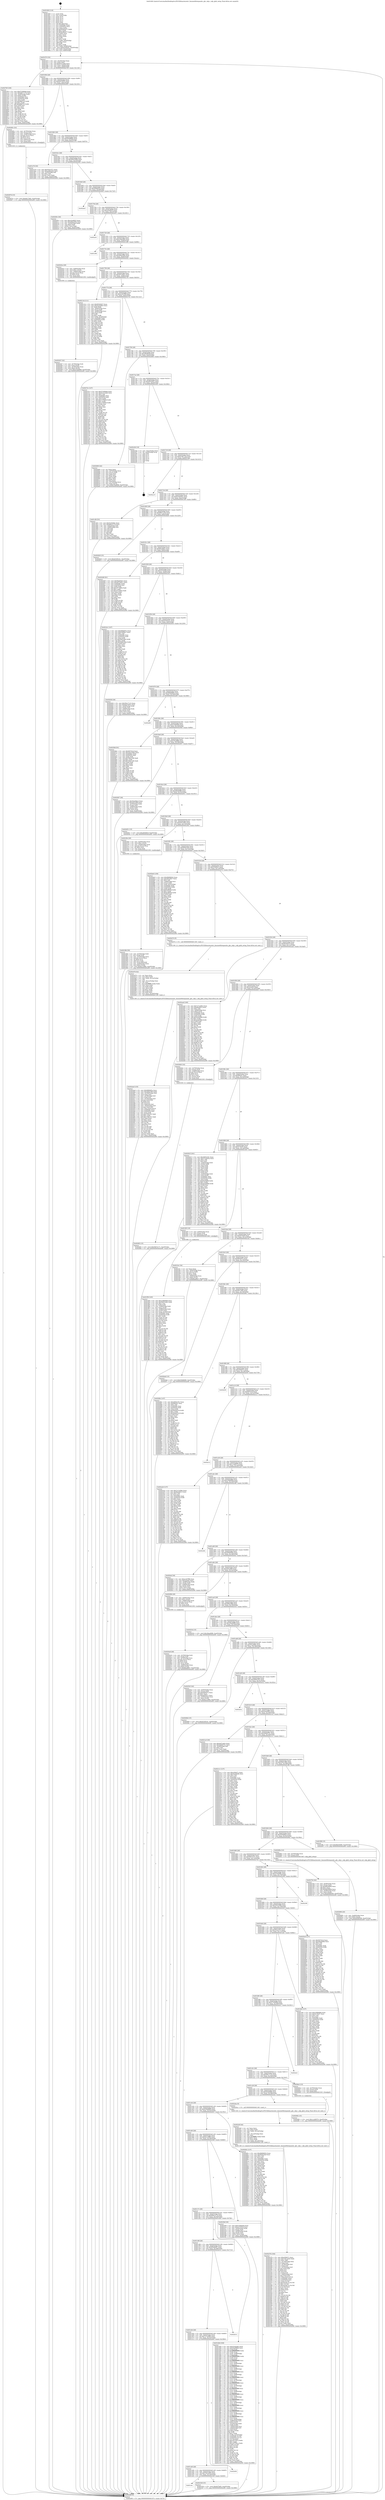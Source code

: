 digraph "0x401600" {
  label = "0x401600 (/mnt/c/Users/mathe/Desktop/tcc/POCII/binaries/extr_linuxnet6lowpannhc_ghc_udp.c_udp_ghid_setup_Final-ollvm.out::main(0))"
  labelloc = "t"
  node[shape=record]

  Entry [label="",width=0.3,height=0.3,shape=circle,fillcolor=black,style=filled]
  "0x401674" [label="{
     0x401674 [32]\l
     | [instrs]\l
     &nbsp;&nbsp;0x401674 \<+6\>: mov -0xa0(%rbp),%eax\l
     &nbsp;&nbsp;0x40167a \<+2\>: mov %eax,%ecx\l
     &nbsp;&nbsp;0x40167c \<+6\>: sub $0x81b152b0,%ecx\l
     &nbsp;&nbsp;0x401682 \<+6\>: mov %eax,-0xb4(%rbp)\l
     &nbsp;&nbsp;0x401688 \<+6\>: mov %ecx,-0xb8(%rbp)\l
     &nbsp;&nbsp;0x40168e \<+6\>: je 00000000004027bf \<main+0x11bf\>\l
  }"]
  "0x4027bf" [label="{
     0x4027bf [106]\l
     | [instrs]\l
     &nbsp;&nbsp;0x4027bf \<+5\>: mov $0x5745806d,%eax\l
     &nbsp;&nbsp;0x4027c4 \<+5\>: mov $0xb8b7137d,%ecx\l
     &nbsp;&nbsp;0x4027c9 \<+4\>: mov -0x40(%rbp),%rdx\l
     &nbsp;&nbsp;0x4027cd \<+6\>: movl $0x0,(%rdx)\l
     &nbsp;&nbsp;0x4027d3 \<+7\>: mov 0x40506c,%esi\l
     &nbsp;&nbsp;0x4027da \<+7\>: mov 0x405054,%edi\l
     &nbsp;&nbsp;0x4027e1 \<+3\>: mov %esi,%r8d\l
     &nbsp;&nbsp;0x4027e4 \<+7\>: sub $0xd6fe7e3,%r8d\l
     &nbsp;&nbsp;0x4027eb \<+4\>: sub $0x1,%r8d\l
     &nbsp;&nbsp;0x4027ef \<+7\>: add $0xd6fe7e3,%r8d\l
     &nbsp;&nbsp;0x4027f6 \<+4\>: imul %r8d,%esi\l
     &nbsp;&nbsp;0x4027fa \<+3\>: and $0x1,%esi\l
     &nbsp;&nbsp;0x4027fd \<+3\>: cmp $0x0,%esi\l
     &nbsp;&nbsp;0x402800 \<+4\>: sete %r9b\l
     &nbsp;&nbsp;0x402804 \<+3\>: cmp $0xa,%edi\l
     &nbsp;&nbsp;0x402807 \<+4\>: setl %r10b\l
     &nbsp;&nbsp;0x40280b \<+3\>: mov %r9b,%r11b\l
     &nbsp;&nbsp;0x40280e \<+3\>: and %r10b,%r11b\l
     &nbsp;&nbsp;0x402811 \<+3\>: xor %r10b,%r9b\l
     &nbsp;&nbsp;0x402814 \<+3\>: or %r9b,%r11b\l
     &nbsp;&nbsp;0x402817 \<+4\>: test $0x1,%r11b\l
     &nbsp;&nbsp;0x40281b \<+3\>: cmovne %ecx,%eax\l
     &nbsp;&nbsp;0x40281e \<+6\>: mov %eax,-0xa0(%rbp)\l
     &nbsp;&nbsp;0x402824 \<+5\>: jmp 0000000000402e98 \<main+0x1898\>\l
  }"]
  "0x401694" [label="{
     0x401694 [28]\l
     | [instrs]\l
     &nbsp;&nbsp;0x401694 \<+5\>: jmp 0000000000401699 \<main+0x99\>\l
     &nbsp;&nbsp;0x401699 \<+6\>: mov -0xb4(%rbp),%eax\l
     &nbsp;&nbsp;0x40169f \<+5\>: sub $0x8e47655c,%eax\l
     &nbsp;&nbsp;0x4016a4 \<+6\>: mov %eax,-0xbc(%rbp)\l
     &nbsp;&nbsp;0x4016aa \<+6\>: je 000000000040285c \<main+0x125c\>\l
  }"]
  Exit [label="",width=0.3,height=0.3,shape=circle,fillcolor=black,style=filled,peripheries=2]
  "0x40285c" [label="{
     0x40285c [33]\l
     | [instrs]\l
     &nbsp;&nbsp;0x40285c \<+4\>: mov -0x78(%rbp),%rax\l
     &nbsp;&nbsp;0x402860 \<+3\>: mov (%rax),%rax\l
     &nbsp;&nbsp;0x402863 \<+4\>: mov -0x40(%rbp),%rcx\l
     &nbsp;&nbsp;0x402867 \<+3\>: movslq (%rcx),%rcx\l
     &nbsp;&nbsp;0x40286a \<+4\>: shl $0x4,%rcx\l
     &nbsp;&nbsp;0x40286e \<+3\>: add %rcx,%rax\l
     &nbsp;&nbsp;0x402871 \<+4\>: mov 0x8(%rax),%rax\l
     &nbsp;&nbsp;0x402875 \<+3\>: mov %rax,%rdi\l
     &nbsp;&nbsp;0x402878 \<+5\>: call 0000000000401030 \<free@plt\>\l
     | [calls]\l
     &nbsp;&nbsp;0x401030 \{1\} (unknown)\l
  }"]
  "0x4016b0" [label="{
     0x4016b0 [28]\l
     | [instrs]\l
     &nbsp;&nbsp;0x4016b0 \<+5\>: jmp 00000000004016b5 \<main+0xb5\>\l
     &nbsp;&nbsp;0x4016b5 \<+6\>: mov -0xb4(%rbp),%eax\l
     &nbsp;&nbsp;0x4016bb \<+5\>: sub $0x92e9f6bb,%eax\l
     &nbsp;&nbsp;0x4016c0 \<+6\>: mov %eax,-0xc0(%rbp)\l
     &nbsp;&nbsp;0x4016c6 \<+6\>: je 0000000000401e7d \<main+0x87d\>\l
  }"]
  "0x4029f2" [label="{
     0x4029f2 [15]\l
     | [instrs]\l
     &nbsp;&nbsp;0x4029f2 \<+10\>: movl $0x1c2d9570,-0xa0(%rbp)\l
     &nbsp;&nbsp;0x4029fc \<+5\>: jmp 0000000000402e98 \<main+0x1898\>\l
  }"]
  "0x401e7d" [label="{
     0x401e7d [30]\l
     | [instrs]\l
     &nbsp;&nbsp;0x401e7d \<+5\>: mov $0x55ae1f71,%eax\l
     &nbsp;&nbsp;0x401e82 \<+5\>: mov $0xa3dee2b0,%ecx\l
     &nbsp;&nbsp;0x401e87 \<+3\>: mov -0x35(%rbp),%dl\l
     &nbsp;&nbsp;0x401e8a \<+3\>: test $0x1,%dl\l
     &nbsp;&nbsp;0x401e8d \<+3\>: cmovne %ecx,%eax\l
     &nbsp;&nbsp;0x401e90 \<+6\>: mov %eax,-0xa0(%rbp)\l
     &nbsp;&nbsp;0x401e96 \<+5\>: jmp 0000000000402e98 \<main+0x1898\>\l
  }"]
  "0x4016cc" [label="{
     0x4016cc [28]\l
     | [instrs]\l
     &nbsp;&nbsp;0x4016cc \<+5\>: jmp 00000000004016d1 \<main+0xd1\>\l
     &nbsp;&nbsp;0x4016d1 \<+6\>: mov -0xb4(%rbp),%eax\l
     &nbsp;&nbsp;0x4016d7 \<+5\>: sub $0x96d35989,%eax\l
     &nbsp;&nbsp;0x4016dc \<+6\>: mov %eax,-0xc4(%rbp)\l
     &nbsp;&nbsp;0x4016e2 \<+6\>: je 000000000040200c \<main+0xa0c\>\l
  }"]
  "0x40287d" [label="{
     0x40287d [15]\l
     | [instrs]\l
     &nbsp;&nbsp;0x40287d \<+10\>: movl $0x9d17dd2,-0xa0(%rbp)\l
     &nbsp;&nbsp;0x402887 \<+5\>: jmp 0000000000402e98 \<main+0x1898\>\l
  }"]
  "0x40200c" [label="{
     0x40200c [30]\l
     | [instrs]\l
     &nbsp;&nbsp;0x40200c \<+5\>: mov $0xa24af625,%eax\l
     &nbsp;&nbsp;0x402011 \<+5\>: mov $0xa8da25be,%ecx\l
     &nbsp;&nbsp;0x402016 \<+3\>: mov -0x34(%rbp),%edx\l
     &nbsp;&nbsp;0x402019 \<+3\>: cmp $0x0,%edx\l
     &nbsp;&nbsp;0x40201c \<+3\>: cmove %ecx,%eax\l
     &nbsp;&nbsp;0x40201f \<+6\>: mov %eax,-0xa0(%rbp)\l
     &nbsp;&nbsp;0x402025 \<+5\>: jmp 0000000000402e98 \<main+0x1898\>\l
  }"]
  "0x4016e8" [label="{
     0x4016e8 [28]\l
     | [instrs]\l
     &nbsp;&nbsp;0x4016e8 \<+5\>: jmp 00000000004016ed \<main+0xed\>\l
     &nbsp;&nbsp;0x4016ed \<+6\>: mov -0xb4(%rbp),%eax\l
     &nbsp;&nbsp;0x4016f3 \<+5\>: sub $0x998b6f3a,%eax\l
     &nbsp;&nbsp;0x4016f8 \<+6\>: mov %eax,-0xc8(%rbp)\l
     &nbsp;&nbsp;0x4016fe \<+6\>: je 0000000000402da5 \<main+0x17a5\>\l
  }"]
  "0x4026f3" [label="{
     0x4026f3 [15]\l
     | [instrs]\l
     &nbsp;&nbsp;0x4026f3 \<+10\>: movl $0x50b7e171,-0xa0(%rbp)\l
     &nbsp;&nbsp;0x4026fd \<+5\>: jmp 0000000000402e98 \<main+0x1898\>\l
  }"]
  "0x402da5" [label="{
     0x402da5\l
  }", style=dashed]
  "0x401704" [label="{
     0x401704 [28]\l
     | [instrs]\l
     &nbsp;&nbsp;0x401704 \<+5\>: jmp 0000000000401709 \<main+0x109\>\l
     &nbsp;&nbsp;0x401709 \<+6\>: mov -0xb4(%rbp),%eax\l
     &nbsp;&nbsp;0x40170f \<+5\>: sub $0xa24af625,%eax\l
     &nbsp;&nbsp;0x401714 \<+6\>: mov %eax,-0xcc(%rbp)\l
     &nbsp;&nbsp;0x40171a \<+6\>: je 0000000000402a01 \<main+0x1401\>\l
  }"]
  "0x402696" [label="{
     0x402696 [25]\l
     | [instrs]\l
     &nbsp;&nbsp;0x402696 \<+4\>: mov -0x48(%rbp),%rax\l
     &nbsp;&nbsp;0x40269a \<+6\>: movl $0x0,(%rax)\l
     &nbsp;&nbsp;0x4026a0 \<+10\>: movl $0x29580500,-0xa0(%rbp)\l
     &nbsp;&nbsp;0x4026aa \<+5\>: jmp 0000000000402e98 \<main+0x1898\>\l
  }"]
  "0x402a01" [label="{
     0x402a01\l
  }", style=dashed]
  "0x401720" [label="{
     0x401720 [28]\l
     | [instrs]\l
     &nbsp;&nbsp;0x401720 \<+5\>: jmp 0000000000401725 \<main+0x125\>\l
     &nbsp;&nbsp;0x401725 \<+6\>: mov -0xb4(%rbp),%eax\l
     &nbsp;&nbsp;0x40172b \<+5\>: sub $0xa3dee2b0,%eax\l
     &nbsp;&nbsp;0x401730 \<+6\>: mov %eax,-0xd0(%rbp)\l
     &nbsp;&nbsp;0x401736 \<+6\>: je 0000000000401e9b \<main+0x89b\>\l
  }"]
  "0x4024ad" [label="{
     0x4024ad [135]\l
     | [instrs]\l
     &nbsp;&nbsp;0x4024ad \<+5\>: mov $0x998b6f3a,%ecx\l
     &nbsp;&nbsp;0x4024b2 \<+5\>: mov $0x2fb4c59b,%edx\l
     &nbsp;&nbsp;0x4024b7 \<+6\>: mov -0x1b0(%rbp),%esi\l
     &nbsp;&nbsp;0x4024bd \<+3\>: imul %eax,%esi\l
     &nbsp;&nbsp;0x4024c0 \<+4\>: mov -0x78(%rbp),%r8\l
     &nbsp;&nbsp;0x4024c4 \<+3\>: mov (%r8),%r8\l
     &nbsp;&nbsp;0x4024c7 \<+4\>: mov -0x70(%rbp),%r9\l
     &nbsp;&nbsp;0x4024cb \<+3\>: movslq (%r9),%r9\l
     &nbsp;&nbsp;0x4024ce \<+4\>: shl $0x4,%r9\l
     &nbsp;&nbsp;0x4024d2 \<+3\>: add %r9,%r8\l
     &nbsp;&nbsp;0x4024d5 \<+4\>: mov 0x8(%r8),%r8\l
     &nbsp;&nbsp;0x4024d9 \<+4\>: mov -0x50(%rbp),%r9\l
     &nbsp;&nbsp;0x4024dd \<+3\>: movslq (%r9),%r9\l
     &nbsp;&nbsp;0x4024e0 \<+4\>: mov %esi,(%r8,%r9,4)\l
     &nbsp;&nbsp;0x4024e4 \<+7\>: mov 0x40506c,%eax\l
     &nbsp;&nbsp;0x4024eb \<+7\>: mov 0x405054,%esi\l
     &nbsp;&nbsp;0x4024f2 \<+2\>: mov %eax,%edi\l
     &nbsp;&nbsp;0x4024f4 \<+6\>: sub $0xc76fa181,%edi\l
     &nbsp;&nbsp;0x4024fa \<+3\>: sub $0x1,%edi\l
     &nbsp;&nbsp;0x4024fd \<+6\>: add $0xc76fa181,%edi\l
     &nbsp;&nbsp;0x402503 \<+3\>: imul %edi,%eax\l
     &nbsp;&nbsp;0x402506 \<+3\>: and $0x1,%eax\l
     &nbsp;&nbsp;0x402509 \<+3\>: cmp $0x0,%eax\l
     &nbsp;&nbsp;0x40250c \<+4\>: sete %r10b\l
     &nbsp;&nbsp;0x402510 \<+3\>: cmp $0xa,%esi\l
     &nbsp;&nbsp;0x402513 \<+4\>: setl %r11b\l
     &nbsp;&nbsp;0x402517 \<+3\>: mov %r10b,%bl\l
     &nbsp;&nbsp;0x40251a \<+3\>: and %r11b,%bl\l
     &nbsp;&nbsp;0x40251d \<+3\>: xor %r11b,%r10b\l
     &nbsp;&nbsp;0x402520 \<+3\>: or %r10b,%bl\l
     &nbsp;&nbsp;0x402523 \<+3\>: test $0x1,%bl\l
     &nbsp;&nbsp;0x402526 \<+3\>: cmovne %edx,%ecx\l
     &nbsp;&nbsp;0x402529 \<+6\>: mov %ecx,-0xa0(%rbp)\l
     &nbsp;&nbsp;0x40252f \<+5\>: jmp 0000000000402e98 \<main+0x1898\>\l
  }"]
  "0x401e9b" [label="{
     0x401e9b\l
  }", style=dashed]
  "0x40173c" [label="{
     0x40173c [28]\l
     | [instrs]\l
     &nbsp;&nbsp;0x40173c \<+5\>: jmp 0000000000401741 \<main+0x141\>\l
     &nbsp;&nbsp;0x401741 \<+6\>: mov -0xb4(%rbp),%eax\l
     &nbsp;&nbsp;0x401747 \<+5\>: sub $0xa8da25be,%eax\l
     &nbsp;&nbsp;0x40174c \<+6\>: mov %eax,-0xd4(%rbp)\l
     &nbsp;&nbsp;0x401752 \<+6\>: je 000000000040202a \<main+0xa2a\>\l
  }"]
  "0x402479" [label="{
     0x402479 [52]\l
     | [instrs]\l
     &nbsp;&nbsp;0x402479 \<+2\>: xor %ecx,%ecx\l
     &nbsp;&nbsp;0x40247b \<+5\>: mov $0x2,%edx\l
     &nbsp;&nbsp;0x402480 \<+6\>: mov %edx,-0x1ac(%rbp)\l
     &nbsp;&nbsp;0x402486 \<+1\>: cltd\l
     &nbsp;&nbsp;0x402487 \<+6\>: mov -0x1ac(%rbp),%esi\l
     &nbsp;&nbsp;0x40248d \<+2\>: idiv %esi\l
     &nbsp;&nbsp;0x40248f \<+6\>: imul $0xfffffffe,%edx,%edx\l
     &nbsp;&nbsp;0x402495 \<+2\>: mov %ecx,%edi\l
     &nbsp;&nbsp;0x402497 \<+2\>: sub %edx,%edi\l
     &nbsp;&nbsp;0x402499 \<+2\>: mov %ecx,%edx\l
     &nbsp;&nbsp;0x40249b \<+3\>: sub $0x1,%edx\l
     &nbsp;&nbsp;0x40249e \<+2\>: add %edx,%edi\l
     &nbsp;&nbsp;0x4024a0 \<+2\>: sub %edi,%ecx\l
     &nbsp;&nbsp;0x4024a2 \<+6\>: mov %ecx,-0x1b0(%rbp)\l
     &nbsp;&nbsp;0x4024a8 \<+5\>: call 0000000000401160 \<next_i\>\l
     | [calls]\l
     &nbsp;&nbsp;0x401160 \{1\} (/mnt/c/Users/mathe/Desktop/tcc/POCII/binaries/extr_linuxnet6lowpannhc_ghc_udp.c_udp_ghid_setup_Final-ollvm.out::next_i)\l
  }"]
  "0x40202a" [label="{
     0x40202a [29]\l
     | [instrs]\l
     &nbsp;&nbsp;0x40202a \<+4\>: mov -0x80(%rbp),%rax\l
     &nbsp;&nbsp;0x40202e \<+6\>: movl $0x1,(%rax)\l
     &nbsp;&nbsp;0x402034 \<+4\>: mov -0x80(%rbp),%rax\l
     &nbsp;&nbsp;0x402038 \<+3\>: movslq (%rax),%rax\l
     &nbsp;&nbsp;0x40203b \<+4\>: shl $0x4,%rax\l
     &nbsp;&nbsp;0x40203f \<+3\>: mov %rax,%rdi\l
     &nbsp;&nbsp;0x402042 \<+5\>: call 0000000000401050 \<malloc@plt\>\l
     | [calls]\l
     &nbsp;&nbsp;0x401050 \{1\} (unknown)\l
  }"]
  "0x401758" [label="{
     0x401758 [28]\l
     | [instrs]\l
     &nbsp;&nbsp;0x401758 \<+5\>: jmp 000000000040175d \<main+0x15d\>\l
     &nbsp;&nbsp;0x40175d \<+6\>: mov -0xb4(%rbp),%eax\l
     &nbsp;&nbsp;0x401763 \<+5\>: sub $0xa973a837,%eax\l
     &nbsp;&nbsp;0x401768 \<+6\>: mov %eax,-0xd8(%rbp)\l
     &nbsp;&nbsp;0x40176e \<+6\>: je 0000000000402134 \<main+0xb34\>\l
  }"]
  "0x40238b" [label="{
     0x40238b [50]\l
     | [instrs]\l
     &nbsp;&nbsp;0x40238b \<+4\>: mov -0x78(%rbp),%rdi\l
     &nbsp;&nbsp;0x40238f \<+3\>: mov (%rdi),%rdi\l
     &nbsp;&nbsp;0x402392 \<+4\>: mov -0x70(%rbp),%rcx\l
     &nbsp;&nbsp;0x402396 \<+3\>: movslq (%rcx),%rcx\l
     &nbsp;&nbsp;0x402399 \<+4\>: shl $0x4,%rcx\l
     &nbsp;&nbsp;0x40239d \<+3\>: add %rcx,%rdi\l
     &nbsp;&nbsp;0x4023a0 \<+4\>: mov %rax,0x8(%rdi)\l
     &nbsp;&nbsp;0x4023a4 \<+4\>: mov -0x50(%rbp),%rax\l
     &nbsp;&nbsp;0x4023a8 \<+6\>: movl $0x0,(%rax)\l
     &nbsp;&nbsp;0x4023ae \<+10\>: movl $0x6a1c0f82,-0xa0(%rbp)\l
     &nbsp;&nbsp;0x4023b8 \<+5\>: jmp 0000000000402e98 \<main+0x1898\>\l
  }"]
  "0x402134" [label="{
     0x402134 [111]\l
     | [instrs]\l
     &nbsp;&nbsp;0x402134 \<+5\>: mov $0x6f2dd2b7,%eax\l
     &nbsp;&nbsp;0x402139 \<+5\>: mov $0x4aae4963,%ecx\l
     &nbsp;&nbsp;0x40213e \<+2\>: xor %edx,%edx\l
     &nbsp;&nbsp;0x402140 \<+4\>: mov -0x60(%rbp),%rsi\l
     &nbsp;&nbsp;0x402144 \<+2\>: mov (%rsi),%edi\l
     &nbsp;&nbsp;0x402146 \<+4\>: mov -0x68(%rbp),%rsi\l
     &nbsp;&nbsp;0x40214a \<+2\>: cmp (%rsi),%edi\l
     &nbsp;&nbsp;0x40214c \<+4\>: setl %r8b\l
     &nbsp;&nbsp;0x402150 \<+4\>: and $0x1,%r8b\l
     &nbsp;&nbsp;0x402154 \<+4\>: mov %r8b,-0x2d(%rbp)\l
     &nbsp;&nbsp;0x402158 \<+7\>: mov 0x40506c,%edi\l
     &nbsp;&nbsp;0x40215f \<+8\>: mov 0x405054,%r9d\l
     &nbsp;&nbsp;0x402167 \<+3\>: sub $0x1,%edx\l
     &nbsp;&nbsp;0x40216a \<+3\>: mov %edi,%r10d\l
     &nbsp;&nbsp;0x40216d \<+3\>: add %edx,%r10d\l
     &nbsp;&nbsp;0x402170 \<+4\>: imul %r10d,%edi\l
     &nbsp;&nbsp;0x402174 \<+3\>: and $0x1,%edi\l
     &nbsp;&nbsp;0x402177 \<+3\>: cmp $0x0,%edi\l
     &nbsp;&nbsp;0x40217a \<+4\>: sete %r8b\l
     &nbsp;&nbsp;0x40217e \<+4\>: cmp $0xa,%r9d\l
     &nbsp;&nbsp;0x402182 \<+4\>: setl %r11b\l
     &nbsp;&nbsp;0x402186 \<+3\>: mov %r8b,%bl\l
     &nbsp;&nbsp;0x402189 \<+3\>: and %r11b,%bl\l
     &nbsp;&nbsp;0x40218c \<+3\>: xor %r11b,%r8b\l
     &nbsp;&nbsp;0x40218f \<+3\>: or %r8b,%bl\l
     &nbsp;&nbsp;0x402192 \<+3\>: test $0x1,%bl\l
     &nbsp;&nbsp;0x402195 \<+3\>: cmovne %ecx,%eax\l
     &nbsp;&nbsp;0x402198 \<+6\>: mov %eax,-0xa0(%rbp)\l
     &nbsp;&nbsp;0x40219e \<+5\>: jmp 0000000000402e98 \<main+0x1898\>\l
  }"]
  "0x401774" [label="{
     0x401774 [28]\l
     | [instrs]\l
     &nbsp;&nbsp;0x401774 \<+5\>: jmp 0000000000401779 \<main+0x179\>\l
     &nbsp;&nbsp;0x401779 \<+6\>: mov -0xb4(%rbp),%eax\l
     &nbsp;&nbsp;0x40177f \<+5\>: sub $0xac4d7ffb,%eax\l
     &nbsp;&nbsp;0x401784 \<+6\>: mov %eax,-0xdc(%rbp)\l
     &nbsp;&nbsp;0x40178a \<+6\>: je 000000000040272c \<main+0x112c\>\l
  }"]
  "0x401cec" [label="{
     0x401cec\l
  }", style=dashed]
  "0x40272c" [label="{
     0x40272c [147]\l
     | [instrs]\l
     &nbsp;&nbsp;0x40272c \<+5\>: mov $0x5745806d,%eax\l
     &nbsp;&nbsp;0x402731 \<+5\>: mov $0x81b152b0,%ecx\l
     &nbsp;&nbsp;0x402736 \<+2\>: mov $0x1,%dl\l
     &nbsp;&nbsp;0x402738 \<+7\>: mov 0x40506c,%esi\l
     &nbsp;&nbsp;0x40273f \<+7\>: mov 0x405054,%edi\l
     &nbsp;&nbsp;0x402746 \<+3\>: mov %esi,%r8d\l
     &nbsp;&nbsp;0x402749 \<+7\>: add $0x1378836,%r8d\l
     &nbsp;&nbsp;0x402750 \<+4\>: sub $0x1,%r8d\l
     &nbsp;&nbsp;0x402754 \<+7\>: sub $0x1378836,%r8d\l
     &nbsp;&nbsp;0x40275b \<+4\>: imul %r8d,%esi\l
     &nbsp;&nbsp;0x40275f \<+3\>: and $0x1,%esi\l
     &nbsp;&nbsp;0x402762 \<+3\>: cmp $0x0,%esi\l
     &nbsp;&nbsp;0x402765 \<+4\>: sete %r9b\l
     &nbsp;&nbsp;0x402769 \<+3\>: cmp $0xa,%edi\l
     &nbsp;&nbsp;0x40276c \<+4\>: setl %r10b\l
     &nbsp;&nbsp;0x402770 \<+3\>: mov %r9b,%r11b\l
     &nbsp;&nbsp;0x402773 \<+4\>: xor $0xff,%r11b\l
     &nbsp;&nbsp;0x402777 \<+3\>: mov %r10b,%bl\l
     &nbsp;&nbsp;0x40277a \<+3\>: xor $0xff,%bl\l
     &nbsp;&nbsp;0x40277d \<+3\>: xor $0x1,%dl\l
     &nbsp;&nbsp;0x402780 \<+3\>: mov %r11b,%r14b\l
     &nbsp;&nbsp;0x402783 \<+4\>: and $0xff,%r14b\l
     &nbsp;&nbsp;0x402787 \<+3\>: and %dl,%r9b\l
     &nbsp;&nbsp;0x40278a \<+3\>: mov %bl,%r15b\l
     &nbsp;&nbsp;0x40278d \<+4\>: and $0xff,%r15b\l
     &nbsp;&nbsp;0x402791 \<+3\>: and %dl,%r10b\l
     &nbsp;&nbsp;0x402794 \<+3\>: or %r9b,%r14b\l
     &nbsp;&nbsp;0x402797 \<+3\>: or %r10b,%r15b\l
     &nbsp;&nbsp;0x40279a \<+3\>: xor %r15b,%r14b\l
     &nbsp;&nbsp;0x40279d \<+3\>: or %bl,%r11b\l
     &nbsp;&nbsp;0x4027a0 \<+4\>: xor $0xff,%r11b\l
     &nbsp;&nbsp;0x4027a4 \<+3\>: or $0x1,%dl\l
     &nbsp;&nbsp;0x4027a7 \<+3\>: and %dl,%r11b\l
     &nbsp;&nbsp;0x4027aa \<+3\>: or %r11b,%r14b\l
     &nbsp;&nbsp;0x4027ad \<+4\>: test $0x1,%r14b\l
     &nbsp;&nbsp;0x4027b1 \<+3\>: cmovne %ecx,%eax\l
     &nbsp;&nbsp;0x4027b4 \<+6\>: mov %eax,-0xa0(%rbp)\l
     &nbsp;&nbsp;0x4027ba \<+5\>: jmp 0000000000402e98 \<main+0x1898\>\l
  }"]
  "0x401790" [label="{
     0x401790 [28]\l
     | [instrs]\l
     &nbsp;&nbsp;0x401790 \<+5\>: jmp 0000000000401795 \<main+0x195\>\l
     &nbsp;&nbsp;0x401795 \<+6\>: mov -0xb4(%rbp),%eax\l
     &nbsp;&nbsp;0x40179b \<+5\>: sub $0xaf049b3f,%eax\l
     &nbsp;&nbsp;0x4017a0 \<+6\>: mov %eax,-0xe0(%rbp)\l
     &nbsp;&nbsp;0x4017a6 \<+6\>: je 0000000000402660 \<main+0x1060\>\l
  }"]
  "0x40233d" [label="{
     0x40233d [15]\l
     | [instrs]\l
     &nbsp;&nbsp;0x40233d \<+10\>: movl $0x647fa65,-0xa0(%rbp)\l
     &nbsp;&nbsp;0x402347 \<+5\>: jmp 0000000000402e98 \<main+0x1898\>\l
  }"]
  "0x402660" [label="{
     0x402660 [42]\l
     | [instrs]\l
     &nbsp;&nbsp;0x402660 \<+2\>: xor %eax,%eax\l
     &nbsp;&nbsp;0x402662 \<+4\>: mov -0x70(%rbp),%rcx\l
     &nbsp;&nbsp;0x402666 \<+2\>: mov (%rcx),%edx\l
     &nbsp;&nbsp;0x402668 \<+2\>: mov %eax,%esi\l
     &nbsp;&nbsp;0x40266a \<+2\>: sub %edx,%esi\l
     &nbsp;&nbsp;0x40266c \<+2\>: mov %eax,%edx\l
     &nbsp;&nbsp;0x40266e \<+3\>: sub $0x1,%edx\l
     &nbsp;&nbsp;0x402671 \<+2\>: add %edx,%esi\l
     &nbsp;&nbsp;0x402673 \<+2\>: sub %esi,%eax\l
     &nbsp;&nbsp;0x402675 \<+4\>: mov -0x70(%rbp),%rcx\l
     &nbsp;&nbsp;0x402679 \<+2\>: mov %eax,(%rcx)\l
     &nbsp;&nbsp;0x40267b \<+10\>: movl $0xe76ad68d,-0xa0(%rbp)\l
     &nbsp;&nbsp;0x402685 \<+5\>: jmp 0000000000402e98 \<main+0x1898\>\l
  }"]
  "0x4017ac" [label="{
     0x4017ac [28]\l
     | [instrs]\l
     &nbsp;&nbsp;0x4017ac \<+5\>: jmp 00000000004017b1 \<main+0x1b1\>\l
     &nbsp;&nbsp;0x4017b1 \<+6\>: mov -0xb4(%rbp),%eax\l
     &nbsp;&nbsp;0x4017b7 \<+5\>: sub $0xaf9180e7,%eax\l
     &nbsp;&nbsp;0x4017bc \<+6\>: mov %eax,-0xe4(%rbp)\l
     &nbsp;&nbsp;0x4017c2 \<+6\>: je 0000000000402c84 \<main+0x1684\>\l
  }"]
  "0x401cd0" [label="{
     0x401cd0 [28]\l
     | [instrs]\l
     &nbsp;&nbsp;0x401cd0 \<+5\>: jmp 0000000000401cd5 \<main+0x6d5\>\l
     &nbsp;&nbsp;0x401cd5 \<+6\>: mov -0xb4(%rbp),%eax\l
     &nbsp;&nbsp;0x401cdb \<+5\>: sub $0x7e81a620,%eax\l
     &nbsp;&nbsp;0x401ce0 \<+6\>: mov %eax,-0x1a0(%rbp)\l
     &nbsp;&nbsp;0x401ce6 \<+6\>: je 000000000040233d \<main+0xd3d\>\l
  }"]
  "0x402c84" [label="{
     0x402c84 [18]\l
     | [instrs]\l
     &nbsp;&nbsp;0x402c84 \<+3\>: mov -0x2c(%rbp),%eax\l
     &nbsp;&nbsp;0x402c87 \<+4\>: lea -0x28(%rbp),%rsp\l
     &nbsp;&nbsp;0x402c8b \<+1\>: pop %rbx\l
     &nbsp;&nbsp;0x402c8c \<+2\>: pop %r12\l
     &nbsp;&nbsp;0x402c8e \<+2\>: pop %r13\l
     &nbsp;&nbsp;0x402c90 \<+2\>: pop %r14\l
     &nbsp;&nbsp;0x402c92 \<+2\>: pop %r15\l
     &nbsp;&nbsp;0x402c94 \<+1\>: pop %rbp\l
     &nbsp;&nbsp;0x402c95 \<+1\>: ret\l
  }"]
  "0x4017c8" [label="{
     0x4017c8 [28]\l
     | [instrs]\l
     &nbsp;&nbsp;0x4017c8 \<+5\>: jmp 00000000004017cd \<main+0x1cd\>\l
     &nbsp;&nbsp;0x4017cd \<+6\>: mov -0xb4(%rbp),%eax\l
     &nbsp;&nbsp;0x4017d3 \<+5\>: sub $0xb1d6713d,%eax\l
     &nbsp;&nbsp;0x4017d8 \<+6\>: mov %eax,-0xe8(%rbp)\l
     &nbsp;&nbsp;0x4017de \<+6\>: je 0000000000402a10 \<main+0x1410\>\l
  }"]
  "0x402e64" [label="{
     0x402e64\l
  }", style=dashed]
  "0x402a10" [label="{
     0x402a10\l
  }", style=dashed]
  "0x4017e4" [label="{
     0x4017e4 [28]\l
     | [instrs]\l
     &nbsp;&nbsp;0x4017e4 \<+5\>: jmp 00000000004017e9 \<main+0x1e9\>\l
     &nbsp;&nbsp;0x4017e9 \<+6\>: mov -0xb4(%rbp),%eax\l
     &nbsp;&nbsp;0x4017ef \<+5\>: sub $0xb3a08361,%eax\l
     &nbsp;&nbsp;0x4017f4 \<+6\>: mov %eax,-0xec(%rbp)\l
     &nbsp;&nbsp;0x4017fa \<+6\>: je 0000000000401cf6 \<main+0x6f6\>\l
  }"]
  "0x401cb4" [label="{
     0x401cb4 [28]\l
     | [instrs]\l
     &nbsp;&nbsp;0x401cb4 \<+5\>: jmp 0000000000401cb9 \<main+0x6b9\>\l
     &nbsp;&nbsp;0x401cb9 \<+6\>: mov -0xb4(%rbp),%eax\l
     &nbsp;&nbsp;0x401cbf \<+5\>: sub $0x7a7a299e,%eax\l
     &nbsp;&nbsp;0x401cc4 \<+6\>: mov %eax,-0x19c(%rbp)\l
     &nbsp;&nbsp;0x401cca \<+6\>: je 0000000000402e64 \<main+0x1864\>\l
  }"]
  "0x401cf6" [label="{
     0x401cf6 [53]\l
     | [instrs]\l
     &nbsp;&nbsp;0x401cf6 \<+5\>: mov $0x53c828dc,%eax\l
     &nbsp;&nbsp;0x401cfb \<+5\>: mov $0x6bbc217d,%ecx\l
     &nbsp;&nbsp;0x401d00 \<+6\>: mov -0x9a(%rbp),%dl\l
     &nbsp;&nbsp;0x401d06 \<+7\>: mov -0x99(%rbp),%sil\l
     &nbsp;&nbsp;0x401d0d \<+3\>: mov %dl,%dil\l
     &nbsp;&nbsp;0x401d10 \<+3\>: and %sil,%dil\l
     &nbsp;&nbsp;0x401d13 \<+3\>: xor %sil,%dl\l
     &nbsp;&nbsp;0x401d16 \<+3\>: or %dl,%dil\l
     &nbsp;&nbsp;0x401d19 \<+4\>: test $0x1,%dil\l
     &nbsp;&nbsp;0x401d1d \<+3\>: cmovne %ecx,%eax\l
     &nbsp;&nbsp;0x401d20 \<+6\>: mov %eax,-0xa0(%rbp)\l
     &nbsp;&nbsp;0x401d26 \<+5\>: jmp 0000000000402e98 \<main+0x1898\>\l
  }"]
  "0x401800" [label="{
     0x401800 [28]\l
     | [instrs]\l
     &nbsp;&nbsp;0x401800 \<+5\>: jmp 0000000000401805 \<main+0x205\>\l
     &nbsp;&nbsp;0x401805 \<+6\>: mov -0xb4(%rbp),%eax\l
     &nbsp;&nbsp;0x40180b \<+5\>: sub $0xb8b7137d,%eax\l
     &nbsp;&nbsp;0x401810 \<+6\>: mov %eax,-0xf0(%rbp)\l
     &nbsp;&nbsp;0x401816 \<+6\>: je 0000000000402829 \<main+0x1229\>\l
  }"]
  "0x402e98" [label="{
     0x402e98 [5]\l
     | [instrs]\l
     &nbsp;&nbsp;0x402e98 \<+5\>: jmp 0000000000401674 \<main+0x74\>\l
  }"]
  "0x401600" [label="{
     0x401600 [116]\l
     | [instrs]\l
     &nbsp;&nbsp;0x401600 \<+1\>: push %rbp\l
     &nbsp;&nbsp;0x401601 \<+3\>: mov %rsp,%rbp\l
     &nbsp;&nbsp;0x401604 \<+2\>: push %r15\l
     &nbsp;&nbsp;0x401606 \<+2\>: push %r14\l
     &nbsp;&nbsp;0x401608 \<+2\>: push %r13\l
     &nbsp;&nbsp;0x40160a \<+2\>: push %r12\l
     &nbsp;&nbsp;0x40160c \<+1\>: push %rbx\l
     &nbsp;&nbsp;0x40160d \<+7\>: sub $0x1b8,%rsp\l
     &nbsp;&nbsp;0x401614 \<+7\>: mov 0x40506c,%eax\l
     &nbsp;&nbsp;0x40161b \<+7\>: mov 0x405054,%ecx\l
     &nbsp;&nbsp;0x401622 \<+2\>: mov %eax,%edx\l
     &nbsp;&nbsp;0x401624 \<+6\>: add $0xb29bae77,%edx\l
     &nbsp;&nbsp;0x40162a \<+3\>: sub $0x1,%edx\l
     &nbsp;&nbsp;0x40162d \<+6\>: sub $0xb29bae77,%edx\l
     &nbsp;&nbsp;0x401633 \<+3\>: imul %edx,%eax\l
     &nbsp;&nbsp;0x401636 \<+3\>: and $0x1,%eax\l
     &nbsp;&nbsp;0x401639 \<+3\>: cmp $0x0,%eax\l
     &nbsp;&nbsp;0x40163c \<+4\>: sete %r8b\l
     &nbsp;&nbsp;0x401640 \<+4\>: and $0x1,%r8b\l
     &nbsp;&nbsp;0x401644 \<+7\>: mov %r8b,-0x9a(%rbp)\l
     &nbsp;&nbsp;0x40164b \<+3\>: cmp $0xa,%ecx\l
     &nbsp;&nbsp;0x40164e \<+4\>: setl %r8b\l
     &nbsp;&nbsp;0x401652 \<+4\>: and $0x1,%r8b\l
     &nbsp;&nbsp;0x401656 \<+7\>: mov %r8b,-0x99(%rbp)\l
     &nbsp;&nbsp;0x40165d \<+10\>: movl $0xb3a08361,-0xa0(%rbp)\l
     &nbsp;&nbsp;0x401667 \<+6\>: mov %edi,-0xa4(%rbp)\l
     &nbsp;&nbsp;0x40166d \<+7\>: mov %rsi,-0xb0(%rbp)\l
  }"]
  "0x402d14" [label="{
     0x402d14\l
  }", style=dashed]
  "0x402829" [label="{
     0x402829 [15]\l
     | [instrs]\l
     &nbsp;&nbsp;0x402829 \<+10\>: movl $0xd3305c41,-0xa0(%rbp)\l
     &nbsp;&nbsp;0x402833 \<+5\>: jmp 0000000000402e98 \<main+0x1898\>\l
  }"]
  "0x40181c" [label="{
     0x40181c [28]\l
     | [instrs]\l
     &nbsp;&nbsp;0x40181c \<+5\>: jmp 0000000000401821 \<main+0x221\>\l
     &nbsp;&nbsp;0x401821 \<+6\>: mov -0xb4(%rbp),%eax\l
     &nbsp;&nbsp;0x401827 \<+5\>: sub $0xbbaaf6a7,%eax\l
     &nbsp;&nbsp;0x40182c \<+6\>: mov %eax,-0xf4(%rbp)\l
     &nbsp;&nbsp;0x401832 \<+6\>: je 00000000004020d9 \<main+0xad9\>\l
  }"]
  "0x40227b" [label="{
     0x40227b [194]\l
     | [instrs]\l
     &nbsp;&nbsp;0x40227b \<+5\>: mov $0xc006471,%ecx\l
     &nbsp;&nbsp;0x402280 \<+5\>: mov $0x7e81a620,%edx\l
     &nbsp;&nbsp;0x402285 \<+3\>: mov $0x1,%dil\l
     &nbsp;&nbsp;0x402288 \<+6\>: mov -0x1a8(%rbp),%esi\l
     &nbsp;&nbsp;0x40228e \<+3\>: imul %eax,%esi\l
     &nbsp;&nbsp;0x402291 \<+4\>: mov -0x78(%rbp),%r8\l
     &nbsp;&nbsp;0x402295 \<+3\>: mov (%r8),%r8\l
     &nbsp;&nbsp;0x402298 \<+4\>: mov -0x70(%rbp),%r9\l
     &nbsp;&nbsp;0x40229c \<+3\>: movslq (%r9),%r9\l
     &nbsp;&nbsp;0x40229f \<+4\>: shl $0x4,%r9\l
     &nbsp;&nbsp;0x4022a3 \<+3\>: add %r9,%r8\l
     &nbsp;&nbsp;0x4022a6 \<+3\>: mov (%r8),%r8\l
     &nbsp;&nbsp;0x4022a9 \<+4\>: mov -0x60(%rbp),%r9\l
     &nbsp;&nbsp;0x4022ad \<+3\>: movslq (%r9),%r9\l
     &nbsp;&nbsp;0x4022b0 \<+4\>: mov %esi,(%r8,%r9,4)\l
     &nbsp;&nbsp;0x4022b4 \<+7\>: mov 0x40506c,%eax\l
     &nbsp;&nbsp;0x4022bb \<+7\>: mov 0x405054,%esi\l
     &nbsp;&nbsp;0x4022c2 \<+3\>: mov %eax,%r10d\l
     &nbsp;&nbsp;0x4022c5 \<+7\>: add $0xcb3ab13a,%r10d\l
     &nbsp;&nbsp;0x4022cc \<+4\>: sub $0x1,%r10d\l
     &nbsp;&nbsp;0x4022d0 \<+7\>: sub $0xcb3ab13a,%r10d\l
     &nbsp;&nbsp;0x4022d7 \<+4\>: imul %r10d,%eax\l
     &nbsp;&nbsp;0x4022db \<+3\>: and $0x1,%eax\l
     &nbsp;&nbsp;0x4022de \<+3\>: cmp $0x0,%eax\l
     &nbsp;&nbsp;0x4022e1 \<+4\>: sete %r11b\l
     &nbsp;&nbsp;0x4022e5 \<+3\>: cmp $0xa,%esi\l
     &nbsp;&nbsp;0x4022e8 \<+3\>: setl %bl\l
     &nbsp;&nbsp;0x4022eb \<+3\>: mov %r11b,%r14b\l
     &nbsp;&nbsp;0x4022ee \<+4\>: xor $0xff,%r14b\l
     &nbsp;&nbsp;0x4022f2 \<+3\>: mov %bl,%r15b\l
     &nbsp;&nbsp;0x4022f5 \<+4\>: xor $0xff,%r15b\l
     &nbsp;&nbsp;0x4022f9 \<+4\>: xor $0x0,%dil\l
     &nbsp;&nbsp;0x4022fd \<+3\>: mov %r14b,%r12b\l
     &nbsp;&nbsp;0x402300 \<+4\>: and $0x0,%r12b\l
     &nbsp;&nbsp;0x402304 \<+3\>: and %dil,%r11b\l
     &nbsp;&nbsp;0x402307 \<+3\>: mov %r15b,%r13b\l
     &nbsp;&nbsp;0x40230a \<+4\>: and $0x0,%r13b\l
     &nbsp;&nbsp;0x40230e \<+3\>: and %dil,%bl\l
     &nbsp;&nbsp;0x402311 \<+3\>: or %r11b,%r12b\l
     &nbsp;&nbsp;0x402314 \<+3\>: or %bl,%r13b\l
     &nbsp;&nbsp;0x402317 \<+3\>: xor %r13b,%r12b\l
     &nbsp;&nbsp;0x40231a \<+3\>: or %r15b,%r14b\l
     &nbsp;&nbsp;0x40231d \<+4\>: xor $0xff,%r14b\l
     &nbsp;&nbsp;0x402321 \<+4\>: or $0x0,%dil\l
     &nbsp;&nbsp;0x402325 \<+3\>: and %dil,%r14b\l
     &nbsp;&nbsp;0x402328 \<+3\>: or %r14b,%r12b\l
     &nbsp;&nbsp;0x40232b \<+4\>: test $0x1,%r12b\l
     &nbsp;&nbsp;0x40232f \<+3\>: cmovne %edx,%ecx\l
     &nbsp;&nbsp;0x402332 \<+6\>: mov %ecx,-0xa0(%rbp)\l
     &nbsp;&nbsp;0x402338 \<+5\>: jmp 0000000000402e98 \<main+0x1898\>\l
  }"]
  "0x4020d9" [label="{
     0x4020d9 [91]\l
     | [instrs]\l
     &nbsp;&nbsp;0x4020d9 \<+5\>: mov $0x6f2dd2b7,%eax\l
     &nbsp;&nbsp;0x4020de \<+5\>: mov $0xa973a837,%ecx\l
     &nbsp;&nbsp;0x4020e3 \<+7\>: mov 0x40506c,%edx\l
     &nbsp;&nbsp;0x4020ea \<+7\>: mov 0x405054,%esi\l
     &nbsp;&nbsp;0x4020f1 \<+2\>: mov %edx,%edi\l
     &nbsp;&nbsp;0x4020f3 \<+6\>: add $0xc5732802,%edi\l
     &nbsp;&nbsp;0x4020f9 \<+3\>: sub $0x1,%edi\l
     &nbsp;&nbsp;0x4020fc \<+6\>: sub $0xc5732802,%edi\l
     &nbsp;&nbsp;0x402102 \<+3\>: imul %edi,%edx\l
     &nbsp;&nbsp;0x402105 \<+3\>: and $0x1,%edx\l
     &nbsp;&nbsp;0x402108 \<+3\>: cmp $0x0,%edx\l
     &nbsp;&nbsp;0x40210b \<+4\>: sete %r8b\l
     &nbsp;&nbsp;0x40210f \<+3\>: cmp $0xa,%esi\l
     &nbsp;&nbsp;0x402112 \<+4\>: setl %r9b\l
     &nbsp;&nbsp;0x402116 \<+3\>: mov %r8b,%r10b\l
     &nbsp;&nbsp;0x402119 \<+3\>: and %r9b,%r10b\l
     &nbsp;&nbsp;0x40211c \<+3\>: xor %r9b,%r8b\l
     &nbsp;&nbsp;0x40211f \<+3\>: or %r8b,%r10b\l
     &nbsp;&nbsp;0x402122 \<+4\>: test $0x1,%r10b\l
     &nbsp;&nbsp;0x402126 \<+3\>: cmovne %ecx,%eax\l
     &nbsp;&nbsp;0x402129 \<+6\>: mov %eax,-0xa0(%rbp)\l
     &nbsp;&nbsp;0x40212f \<+5\>: jmp 0000000000402e98 \<main+0x1898\>\l
  }"]
  "0x401838" [label="{
     0x401838 [28]\l
     | [instrs]\l
     &nbsp;&nbsp;0x401838 \<+5\>: jmp 000000000040183d \<main+0x23d\>\l
     &nbsp;&nbsp;0x40183d \<+6\>: mov -0xb4(%rbp),%eax\l
     &nbsp;&nbsp;0x401843 \<+5\>: sub $0xc27cf536,%eax\l
     &nbsp;&nbsp;0x401848 \<+6\>: mov %eax,-0xf8(%rbp)\l
     &nbsp;&nbsp;0x40184e \<+6\>: je 00000000004023e1 \<main+0xde1\>\l
  }"]
  "0x40224f" [label="{
     0x40224f [44]\l
     | [instrs]\l
     &nbsp;&nbsp;0x40224f \<+2\>: xor %ecx,%ecx\l
     &nbsp;&nbsp;0x402251 \<+5\>: mov $0x2,%edx\l
     &nbsp;&nbsp;0x402256 \<+6\>: mov %edx,-0x1a4(%rbp)\l
     &nbsp;&nbsp;0x40225c \<+1\>: cltd\l
     &nbsp;&nbsp;0x40225d \<+6\>: mov -0x1a4(%rbp),%esi\l
     &nbsp;&nbsp;0x402263 \<+2\>: idiv %esi\l
     &nbsp;&nbsp;0x402265 \<+6\>: imul $0xfffffffe,%edx,%edx\l
     &nbsp;&nbsp;0x40226b \<+3\>: sub $0x1,%ecx\l
     &nbsp;&nbsp;0x40226e \<+2\>: sub %ecx,%edx\l
     &nbsp;&nbsp;0x402270 \<+6\>: mov %edx,-0x1a8(%rbp)\l
     &nbsp;&nbsp;0x402276 \<+5\>: call 0000000000401160 \<next_i\>\l
     | [calls]\l
     &nbsp;&nbsp;0x401160 \{1\} (/mnt/c/Users/mathe/Desktop/tcc/POCII/binaries/extr_linuxnet6lowpannhc_ghc_udp.c_udp_ghid_setup_Final-ollvm.out::next_i)\l
  }"]
  "0x4023e1" [label="{
     0x4023e1 [147]\l
     | [instrs]\l
     &nbsp;&nbsp;0x4023e1 \<+5\>: mov $0x998b6f3a,%eax\l
     &nbsp;&nbsp;0x4023e6 \<+5\>: mov $0xf1fd56c1,%ecx\l
     &nbsp;&nbsp;0x4023eb \<+2\>: mov $0x1,%dl\l
     &nbsp;&nbsp;0x4023ed \<+7\>: mov 0x40506c,%esi\l
     &nbsp;&nbsp;0x4023f4 \<+7\>: mov 0x405054,%edi\l
     &nbsp;&nbsp;0x4023fb \<+3\>: mov %esi,%r8d\l
     &nbsp;&nbsp;0x4023fe \<+7\>: sub $0x5bf234b2,%r8d\l
     &nbsp;&nbsp;0x402405 \<+4\>: sub $0x1,%r8d\l
     &nbsp;&nbsp;0x402409 \<+7\>: add $0x5bf234b2,%r8d\l
     &nbsp;&nbsp;0x402410 \<+4\>: imul %r8d,%esi\l
     &nbsp;&nbsp;0x402414 \<+3\>: and $0x1,%esi\l
     &nbsp;&nbsp;0x402417 \<+3\>: cmp $0x0,%esi\l
     &nbsp;&nbsp;0x40241a \<+4\>: sete %r9b\l
     &nbsp;&nbsp;0x40241e \<+3\>: cmp $0xa,%edi\l
     &nbsp;&nbsp;0x402421 \<+4\>: setl %r10b\l
     &nbsp;&nbsp;0x402425 \<+3\>: mov %r9b,%r11b\l
     &nbsp;&nbsp;0x402428 \<+4\>: xor $0xff,%r11b\l
     &nbsp;&nbsp;0x40242c \<+3\>: mov %r10b,%bl\l
     &nbsp;&nbsp;0x40242f \<+3\>: xor $0xff,%bl\l
     &nbsp;&nbsp;0x402432 \<+3\>: xor $0x0,%dl\l
     &nbsp;&nbsp;0x402435 \<+3\>: mov %r11b,%r14b\l
     &nbsp;&nbsp;0x402438 \<+4\>: and $0x0,%r14b\l
     &nbsp;&nbsp;0x40243c \<+3\>: and %dl,%r9b\l
     &nbsp;&nbsp;0x40243f \<+3\>: mov %bl,%r15b\l
     &nbsp;&nbsp;0x402442 \<+4\>: and $0x0,%r15b\l
     &nbsp;&nbsp;0x402446 \<+3\>: and %dl,%r10b\l
     &nbsp;&nbsp;0x402449 \<+3\>: or %r9b,%r14b\l
     &nbsp;&nbsp;0x40244c \<+3\>: or %r10b,%r15b\l
     &nbsp;&nbsp;0x40244f \<+3\>: xor %r15b,%r14b\l
     &nbsp;&nbsp;0x402452 \<+3\>: or %bl,%r11b\l
     &nbsp;&nbsp;0x402455 \<+4\>: xor $0xff,%r11b\l
     &nbsp;&nbsp;0x402459 \<+3\>: or $0x0,%dl\l
     &nbsp;&nbsp;0x40245c \<+3\>: and %dl,%r11b\l
     &nbsp;&nbsp;0x40245f \<+3\>: or %r11b,%r14b\l
     &nbsp;&nbsp;0x402462 \<+4\>: test $0x1,%r14b\l
     &nbsp;&nbsp;0x402466 \<+3\>: cmovne %ecx,%eax\l
     &nbsp;&nbsp;0x402469 \<+6\>: mov %eax,-0xa0(%rbp)\l
     &nbsp;&nbsp;0x40246f \<+5\>: jmp 0000000000402e98 \<main+0x1898\>\l
  }"]
  "0x401854" [label="{
     0x401854 [28]\l
     | [instrs]\l
     &nbsp;&nbsp;0x401854 \<+5\>: jmp 0000000000401859 \<main+0x259\>\l
     &nbsp;&nbsp;0x401859 \<+6\>: mov -0xb4(%rbp),%eax\l
     &nbsp;&nbsp;0x40185f \<+5\>: sub $0xd3305c41,%eax\l
     &nbsp;&nbsp;0x401864 \<+6\>: mov %eax,-0xfc(%rbp)\l
     &nbsp;&nbsp;0x40186a \<+6\>: je 0000000000402838 \<main+0x1238\>\l
  }"]
  "0x4020a8" [label="{
     0x4020a8 [49]\l
     | [instrs]\l
     &nbsp;&nbsp;0x4020a8 \<+4\>: mov -0x78(%rbp),%rdi\l
     &nbsp;&nbsp;0x4020ac \<+3\>: mov (%rdi),%rdi\l
     &nbsp;&nbsp;0x4020af \<+4\>: mov -0x70(%rbp),%rcx\l
     &nbsp;&nbsp;0x4020b3 \<+3\>: movslq (%rcx),%rcx\l
     &nbsp;&nbsp;0x4020b6 \<+4\>: shl $0x4,%rcx\l
     &nbsp;&nbsp;0x4020ba \<+3\>: add %rcx,%rdi\l
     &nbsp;&nbsp;0x4020bd \<+3\>: mov %rax,(%rdi)\l
     &nbsp;&nbsp;0x4020c0 \<+4\>: mov -0x60(%rbp),%rax\l
     &nbsp;&nbsp;0x4020c4 \<+6\>: movl $0x0,(%rax)\l
     &nbsp;&nbsp;0x4020ca \<+10\>: movl $0xbbaaf6a7,-0xa0(%rbp)\l
     &nbsp;&nbsp;0x4020d4 \<+5\>: jmp 0000000000402e98 \<main+0x1898\>\l
  }"]
  "0x402838" [label="{
     0x402838 [36]\l
     | [instrs]\l
     &nbsp;&nbsp;0x402838 \<+5\>: mov $0x59e17133,%eax\l
     &nbsp;&nbsp;0x40283d \<+5\>: mov $0x8e47655c,%ecx\l
     &nbsp;&nbsp;0x402842 \<+4\>: mov -0x40(%rbp),%rdx\l
     &nbsp;&nbsp;0x402846 \<+2\>: mov (%rdx),%esi\l
     &nbsp;&nbsp;0x402848 \<+4\>: mov -0x80(%rbp),%rdx\l
     &nbsp;&nbsp;0x40284c \<+2\>: cmp (%rdx),%esi\l
     &nbsp;&nbsp;0x40284e \<+3\>: cmovl %ecx,%eax\l
     &nbsp;&nbsp;0x402851 \<+6\>: mov %eax,-0xa0(%rbp)\l
     &nbsp;&nbsp;0x402857 \<+5\>: jmp 0000000000402e98 \<main+0x1898\>\l
  }"]
  "0x401870" [label="{
     0x401870 [28]\l
     | [instrs]\l
     &nbsp;&nbsp;0x401870 \<+5\>: jmp 0000000000401875 \<main+0x275\>\l
     &nbsp;&nbsp;0x401875 \<+6\>: mov -0xb4(%rbp),%eax\l
     &nbsp;&nbsp;0x40187b \<+5\>: sub $0xd9d9db02,%eax\l
     &nbsp;&nbsp;0x401880 \<+6\>: mov %eax,-0x100(%rbp)\l
     &nbsp;&nbsp;0x401886 \<+6\>: je 0000000000402e80 \<main+0x1880\>\l
  }"]
  "0x402047" [label="{
     0x402047 [32]\l
     | [instrs]\l
     &nbsp;&nbsp;0x402047 \<+4\>: mov -0x78(%rbp),%rdi\l
     &nbsp;&nbsp;0x40204b \<+3\>: mov %rax,(%rdi)\l
     &nbsp;&nbsp;0x40204e \<+4\>: mov -0x70(%rbp),%rax\l
     &nbsp;&nbsp;0x402052 \<+6\>: movl $0x0,(%rax)\l
     &nbsp;&nbsp;0x402058 \<+10\>: movl $0xe76ad68d,-0xa0(%rbp)\l
     &nbsp;&nbsp;0x402062 \<+5\>: jmp 0000000000402e98 \<main+0x1898\>\l
  }"]
  "0x402e80" [label="{
     0x402e80\l
  }", style=dashed]
  "0x40188c" [label="{
     0x40188c [28]\l
     | [instrs]\l
     &nbsp;&nbsp;0x40188c \<+5\>: jmp 0000000000401891 \<main+0x291\>\l
     &nbsp;&nbsp;0x401891 \<+6\>: mov -0xb4(%rbp),%eax\l
     &nbsp;&nbsp;0x401897 \<+5\>: sub $0xe16d050d,%eax\l
     &nbsp;&nbsp;0x40189c \<+6\>: mov %eax,-0x104(%rbp)\l
     &nbsp;&nbsp;0x4018a2 \<+6\>: je 000000000040256d \<main+0xf6d\>\l
  }"]
  "0x401f58" [label="{
     0x401f58 [165]\l
     | [instrs]\l
     &nbsp;&nbsp;0x401f58 \<+5\>: mov $0x239bb89d,%ecx\l
     &nbsp;&nbsp;0x401f5d \<+5\>: mov $0x50831d62,%edx\l
     &nbsp;&nbsp;0x401f62 \<+3\>: mov $0x1,%sil\l
     &nbsp;&nbsp;0x401f65 \<+3\>: xor %r8d,%r8d\l
     &nbsp;&nbsp;0x401f68 \<+7\>: mov -0x88(%rbp),%rdi\l
     &nbsp;&nbsp;0x401f6f \<+2\>: mov %eax,(%rdi)\l
     &nbsp;&nbsp;0x401f71 \<+7\>: mov -0x88(%rbp),%rdi\l
     &nbsp;&nbsp;0x401f78 \<+2\>: mov (%rdi),%eax\l
     &nbsp;&nbsp;0x401f7a \<+3\>: mov %eax,-0x34(%rbp)\l
     &nbsp;&nbsp;0x401f7d \<+7\>: mov 0x40506c,%eax\l
     &nbsp;&nbsp;0x401f84 \<+8\>: mov 0x405054,%r9d\l
     &nbsp;&nbsp;0x401f8c \<+4\>: sub $0x1,%r8d\l
     &nbsp;&nbsp;0x401f90 \<+3\>: mov %eax,%r10d\l
     &nbsp;&nbsp;0x401f93 \<+3\>: add %r8d,%r10d\l
     &nbsp;&nbsp;0x401f96 \<+4\>: imul %r10d,%eax\l
     &nbsp;&nbsp;0x401f9a \<+3\>: and $0x1,%eax\l
     &nbsp;&nbsp;0x401f9d \<+3\>: cmp $0x0,%eax\l
     &nbsp;&nbsp;0x401fa0 \<+4\>: sete %r11b\l
     &nbsp;&nbsp;0x401fa4 \<+4\>: cmp $0xa,%r9d\l
     &nbsp;&nbsp;0x401fa8 \<+3\>: setl %bl\l
     &nbsp;&nbsp;0x401fab \<+3\>: mov %r11b,%r14b\l
     &nbsp;&nbsp;0x401fae \<+4\>: xor $0xff,%r14b\l
     &nbsp;&nbsp;0x401fb2 \<+3\>: mov %bl,%r15b\l
     &nbsp;&nbsp;0x401fb5 \<+4\>: xor $0xff,%r15b\l
     &nbsp;&nbsp;0x401fb9 \<+4\>: xor $0x1,%sil\l
     &nbsp;&nbsp;0x401fbd \<+3\>: mov %r14b,%r12b\l
     &nbsp;&nbsp;0x401fc0 \<+4\>: and $0xff,%r12b\l
     &nbsp;&nbsp;0x401fc4 \<+3\>: and %sil,%r11b\l
     &nbsp;&nbsp;0x401fc7 \<+3\>: mov %r15b,%r13b\l
     &nbsp;&nbsp;0x401fca \<+4\>: and $0xff,%r13b\l
     &nbsp;&nbsp;0x401fce \<+3\>: and %sil,%bl\l
     &nbsp;&nbsp;0x401fd1 \<+3\>: or %r11b,%r12b\l
     &nbsp;&nbsp;0x401fd4 \<+3\>: or %bl,%r13b\l
     &nbsp;&nbsp;0x401fd7 \<+3\>: xor %r13b,%r12b\l
     &nbsp;&nbsp;0x401fda \<+3\>: or %r15b,%r14b\l
     &nbsp;&nbsp;0x401fdd \<+4\>: xor $0xff,%r14b\l
     &nbsp;&nbsp;0x401fe1 \<+4\>: or $0x1,%sil\l
     &nbsp;&nbsp;0x401fe5 \<+3\>: and %sil,%r14b\l
     &nbsp;&nbsp;0x401fe8 \<+3\>: or %r14b,%r12b\l
     &nbsp;&nbsp;0x401feb \<+4\>: test $0x1,%r12b\l
     &nbsp;&nbsp;0x401fef \<+3\>: cmovne %edx,%ecx\l
     &nbsp;&nbsp;0x401ff2 \<+6\>: mov %ecx,-0xa0(%rbp)\l
     &nbsp;&nbsp;0x401ff8 \<+5\>: jmp 0000000000402e98 \<main+0x1898\>\l
  }"]
  "0x40256d" [label="{
     0x40256d [91]\l
     | [instrs]\l
     &nbsp;&nbsp;0x40256d \<+5\>: mov $0xf457d1d,%eax\l
     &nbsp;&nbsp;0x402572 \<+5\>: mov $0x545335b0,%ecx\l
     &nbsp;&nbsp;0x402577 \<+7\>: mov 0x40506c,%edx\l
     &nbsp;&nbsp;0x40257e \<+7\>: mov 0x405054,%esi\l
     &nbsp;&nbsp;0x402585 \<+2\>: mov %edx,%edi\l
     &nbsp;&nbsp;0x402587 \<+6\>: sub $0x33be1c80,%edi\l
     &nbsp;&nbsp;0x40258d \<+3\>: sub $0x1,%edi\l
     &nbsp;&nbsp;0x402590 \<+6\>: add $0x33be1c80,%edi\l
     &nbsp;&nbsp;0x402596 \<+3\>: imul %edi,%edx\l
     &nbsp;&nbsp;0x402599 \<+3\>: and $0x1,%edx\l
     &nbsp;&nbsp;0x40259c \<+3\>: cmp $0x0,%edx\l
     &nbsp;&nbsp;0x40259f \<+4\>: sete %r8b\l
     &nbsp;&nbsp;0x4025a3 \<+3\>: cmp $0xa,%esi\l
     &nbsp;&nbsp;0x4025a6 \<+4\>: setl %r9b\l
     &nbsp;&nbsp;0x4025aa \<+3\>: mov %r8b,%r10b\l
     &nbsp;&nbsp;0x4025ad \<+3\>: and %r9b,%r10b\l
     &nbsp;&nbsp;0x4025b0 \<+3\>: xor %r9b,%r8b\l
     &nbsp;&nbsp;0x4025b3 \<+3\>: or %r8b,%r10b\l
     &nbsp;&nbsp;0x4025b6 \<+4\>: test $0x1,%r10b\l
     &nbsp;&nbsp;0x4025ba \<+3\>: cmovne %ecx,%eax\l
     &nbsp;&nbsp;0x4025bd \<+6\>: mov %eax,-0xa0(%rbp)\l
     &nbsp;&nbsp;0x4025c3 \<+5\>: jmp 0000000000402e98 \<main+0x1898\>\l
  }"]
  "0x4018a8" [label="{
     0x4018a8 [28]\l
     | [instrs]\l
     &nbsp;&nbsp;0x4018a8 \<+5\>: jmp 00000000004018ad \<main+0x2ad\>\l
     &nbsp;&nbsp;0x4018ad \<+6\>: mov -0xb4(%rbp),%eax\l
     &nbsp;&nbsp;0x4018b3 \<+5\>: sub $0xe76ad68d,%eax\l
     &nbsp;&nbsp;0x4018b8 \<+6\>: mov %eax,-0x108(%rbp)\l
     &nbsp;&nbsp;0x4018be \<+6\>: je 0000000000402067 \<main+0xa67\>\l
  }"]
  "0x401c98" [label="{
     0x401c98 [28]\l
     | [instrs]\l
     &nbsp;&nbsp;0x401c98 \<+5\>: jmp 0000000000401c9d \<main+0x69d\>\l
     &nbsp;&nbsp;0x401c9d \<+6\>: mov -0xb4(%rbp),%eax\l
     &nbsp;&nbsp;0x401ca3 \<+5\>: sub $0x6f2dd2b7,%eax\l
     &nbsp;&nbsp;0x401ca8 \<+6\>: mov %eax,-0x198(%rbp)\l
     &nbsp;&nbsp;0x401cae \<+6\>: je 0000000000402d14 \<main+0x1714\>\l
  }"]
  "0x402067" [label="{
     0x402067 [36]\l
     | [instrs]\l
     &nbsp;&nbsp;0x402067 \<+5\>: mov $0x50ab8be3,%eax\l
     &nbsp;&nbsp;0x40206c \<+5\>: mov $0x2d3caf9d,%ecx\l
     &nbsp;&nbsp;0x402071 \<+4\>: mov -0x70(%rbp),%rdx\l
     &nbsp;&nbsp;0x402075 \<+2\>: mov (%rdx),%esi\l
     &nbsp;&nbsp;0x402077 \<+4\>: mov -0x80(%rbp),%rdx\l
     &nbsp;&nbsp;0x40207b \<+2\>: cmp (%rdx),%esi\l
     &nbsp;&nbsp;0x40207d \<+3\>: cmovl %ecx,%eax\l
     &nbsp;&nbsp;0x402080 \<+6\>: mov %eax,-0xa0(%rbp)\l
     &nbsp;&nbsp;0x402086 \<+5\>: jmp 0000000000402e98 \<main+0x1898\>\l
  }"]
  "0x4018c4" [label="{
     0x4018c4 [28]\l
     | [instrs]\l
     &nbsp;&nbsp;0x4018c4 \<+5\>: jmp 00000000004018c9 \<main+0x2c9\>\l
     &nbsp;&nbsp;0x4018c9 \<+6\>: mov -0xb4(%rbp),%eax\l
     &nbsp;&nbsp;0x4018cf \<+5\>: sub $0xe8d2906b,%eax\l
     &nbsp;&nbsp;0x4018d4 \<+6\>: mov %eax,-0x10c(%rbp)\l
     &nbsp;&nbsp;0x4018da \<+6\>: je 0000000000402651 \<main+0x1051\>\l
  }"]
  "0x401d2b" [label="{
     0x401d2b [338]\l
     | [instrs]\l
     &nbsp;&nbsp;0x401d2b \<+5\>: mov $0x53c828dc,%eax\l
     &nbsp;&nbsp;0x401d30 \<+5\>: mov $0x92e9f6bb,%ecx\l
     &nbsp;&nbsp;0x401d35 \<+3\>: mov %rsp,%rdx\l
     &nbsp;&nbsp;0x401d38 \<+4\>: add $0xfffffffffffffff0,%rdx\l
     &nbsp;&nbsp;0x401d3c \<+3\>: mov %rdx,%rsp\l
     &nbsp;&nbsp;0x401d3f \<+7\>: mov %rdx,-0x98(%rbp)\l
     &nbsp;&nbsp;0x401d46 \<+3\>: mov %rsp,%rdx\l
     &nbsp;&nbsp;0x401d49 \<+4\>: add $0xfffffffffffffff0,%rdx\l
     &nbsp;&nbsp;0x401d4d \<+3\>: mov %rdx,%rsp\l
     &nbsp;&nbsp;0x401d50 \<+3\>: mov %rsp,%rsi\l
     &nbsp;&nbsp;0x401d53 \<+4\>: add $0xfffffffffffffff0,%rsi\l
     &nbsp;&nbsp;0x401d57 \<+3\>: mov %rsi,%rsp\l
     &nbsp;&nbsp;0x401d5a \<+7\>: mov %rsi,-0x90(%rbp)\l
     &nbsp;&nbsp;0x401d61 \<+3\>: mov %rsp,%rsi\l
     &nbsp;&nbsp;0x401d64 \<+4\>: add $0xfffffffffffffff0,%rsi\l
     &nbsp;&nbsp;0x401d68 \<+3\>: mov %rsi,%rsp\l
     &nbsp;&nbsp;0x401d6b \<+7\>: mov %rsi,-0x88(%rbp)\l
     &nbsp;&nbsp;0x401d72 \<+3\>: mov %rsp,%rsi\l
     &nbsp;&nbsp;0x401d75 \<+4\>: add $0xfffffffffffffff0,%rsi\l
     &nbsp;&nbsp;0x401d79 \<+3\>: mov %rsi,%rsp\l
     &nbsp;&nbsp;0x401d7c \<+4\>: mov %rsi,-0x80(%rbp)\l
     &nbsp;&nbsp;0x401d80 \<+3\>: mov %rsp,%rsi\l
     &nbsp;&nbsp;0x401d83 \<+4\>: add $0xfffffffffffffff0,%rsi\l
     &nbsp;&nbsp;0x401d87 \<+3\>: mov %rsi,%rsp\l
     &nbsp;&nbsp;0x401d8a \<+4\>: mov %rsi,-0x78(%rbp)\l
     &nbsp;&nbsp;0x401d8e \<+3\>: mov %rsp,%rsi\l
     &nbsp;&nbsp;0x401d91 \<+4\>: add $0xfffffffffffffff0,%rsi\l
     &nbsp;&nbsp;0x401d95 \<+3\>: mov %rsi,%rsp\l
     &nbsp;&nbsp;0x401d98 \<+4\>: mov %rsi,-0x70(%rbp)\l
     &nbsp;&nbsp;0x401d9c \<+3\>: mov %rsp,%rsi\l
     &nbsp;&nbsp;0x401d9f \<+4\>: add $0xfffffffffffffff0,%rsi\l
     &nbsp;&nbsp;0x401da3 \<+3\>: mov %rsi,%rsp\l
     &nbsp;&nbsp;0x401da6 \<+4\>: mov %rsi,-0x68(%rbp)\l
     &nbsp;&nbsp;0x401daa \<+3\>: mov %rsp,%rsi\l
     &nbsp;&nbsp;0x401dad \<+4\>: add $0xfffffffffffffff0,%rsi\l
     &nbsp;&nbsp;0x401db1 \<+3\>: mov %rsi,%rsp\l
     &nbsp;&nbsp;0x401db4 \<+4\>: mov %rsi,-0x60(%rbp)\l
     &nbsp;&nbsp;0x401db8 \<+3\>: mov %rsp,%rsi\l
     &nbsp;&nbsp;0x401dbb \<+4\>: add $0xfffffffffffffff0,%rsi\l
     &nbsp;&nbsp;0x401dbf \<+3\>: mov %rsi,%rsp\l
     &nbsp;&nbsp;0x401dc2 \<+4\>: mov %rsi,-0x58(%rbp)\l
     &nbsp;&nbsp;0x401dc6 \<+3\>: mov %rsp,%rsi\l
     &nbsp;&nbsp;0x401dc9 \<+4\>: add $0xfffffffffffffff0,%rsi\l
     &nbsp;&nbsp;0x401dcd \<+3\>: mov %rsi,%rsp\l
     &nbsp;&nbsp;0x401dd0 \<+4\>: mov %rsi,-0x50(%rbp)\l
     &nbsp;&nbsp;0x401dd4 \<+3\>: mov %rsp,%rsi\l
     &nbsp;&nbsp;0x401dd7 \<+4\>: add $0xfffffffffffffff0,%rsi\l
     &nbsp;&nbsp;0x401ddb \<+3\>: mov %rsi,%rsp\l
     &nbsp;&nbsp;0x401dde \<+4\>: mov %rsi,-0x48(%rbp)\l
     &nbsp;&nbsp;0x401de2 \<+3\>: mov %rsp,%rsi\l
     &nbsp;&nbsp;0x401de5 \<+4\>: add $0xfffffffffffffff0,%rsi\l
     &nbsp;&nbsp;0x401de9 \<+3\>: mov %rsi,%rsp\l
     &nbsp;&nbsp;0x401dec \<+4\>: mov %rsi,-0x40(%rbp)\l
     &nbsp;&nbsp;0x401df0 \<+7\>: mov -0x98(%rbp),%rsi\l
     &nbsp;&nbsp;0x401df7 \<+6\>: movl $0x0,(%rsi)\l
     &nbsp;&nbsp;0x401dfd \<+6\>: mov -0xa4(%rbp),%edi\l
     &nbsp;&nbsp;0x401e03 \<+2\>: mov %edi,(%rdx)\l
     &nbsp;&nbsp;0x401e05 \<+7\>: mov -0x90(%rbp),%rsi\l
     &nbsp;&nbsp;0x401e0c \<+7\>: mov -0xb0(%rbp),%r8\l
     &nbsp;&nbsp;0x401e13 \<+3\>: mov %r8,(%rsi)\l
     &nbsp;&nbsp;0x401e16 \<+3\>: cmpl $0x2,(%rdx)\l
     &nbsp;&nbsp;0x401e19 \<+4\>: setne %r9b\l
     &nbsp;&nbsp;0x401e1d \<+4\>: and $0x1,%r9b\l
     &nbsp;&nbsp;0x401e21 \<+4\>: mov %r9b,-0x35(%rbp)\l
     &nbsp;&nbsp;0x401e25 \<+8\>: mov 0x40506c,%r10d\l
     &nbsp;&nbsp;0x401e2d \<+8\>: mov 0x405054,%r11d\l
     &nbsp;&nbsp;0x401e35 \<+3\>: mov %r10d,%ebx\l
     &nbsp;&nbsp;0x401e38 \<+6\>: add $0xc4575b1a,%ebx\l
     &nbsp;&nbsp;0x401e3e \<+3\>: sub $0x1,%ebx\l
     &nbsp;&nbsp;0x401e41 \<+6\>: sub $0xc4575b1a,%ebx\l
     &nbsp;&nbsp;0x401e47 \<+4\>: imul %ebx,%r10d\l
     &nbsp;&nbsp;0x401e4b \<+4\>: and $0x1,%r10d\l
     &nbsp;&nbsp;0x401e4f \<+4\>: cmp $0x0,%r10d\l
     &nbsp;&nbsp;0x401e53 \<+4\>: sete %r9b\l
     &nbsp;&nbsp;0x401e57 \<+4\>: cmp $0xa,%r11d\l
     &nbsp;&nbsp;0x401e5b \<+4\>: setl %r14b\l
     &nbsp;&nbsp;0x401e5f \<+3\>: mov %r9b,%r15b\l
     &nbsp;&nbsp;0x401e62 \<+3\>: and %r14b,%r15b\l
     &nbsp;&nbsp;0x401e65 \<+3\>: xor %r14b,%r9b\l
     &nbsp;&nbsp;0x401e68 \<+3\>: or %r9b,%r15b\l
     &nbsp;&nbsp;0x401e6b \<+4\>: test $0x1,%r15b\l
     &nbsp;&nbsp;0x401e6f \<+3\>: cmovne %ecx,%eax\l
     &nbsp;&nbsp;0x401e72 \<+6\>: mov %eax,-0xa0(%rbp)\l
     &nbsp;&nbsp;0x401e78 \<+5\>: jmp 0000000000402e98 \<main+0x1898\>\l
  }"]
  "0x402651" [label="{
     0x402651 [15]\l
     | [instrs]\l
     &nbsp;&nbsp;0x402651 \<+10\>: movl $0xaf049b3f,-0xa0(%rbp)\l
     &nbsp;&nbsp;0x40265b \<+5\>: jmp 0000000000402e98 \<main+0x1898\>\l
  }"]
  "0x4018e0" [label="{
     0x4018e0 [28]\l
     | [instrs]\l
     &nbsp;&nbsp;0x4018e0 \<+5\>: jmp 00000000004018e5 \<main+0x2e5\>\l
     &nbsp;&nbsp;0x4018e5 \<+6\>: mov -0xb4(%rbp),%eax\l
     &nbsp;&nbsp;0x4018eb \<+5\>: sub $0xee07e463,%eax\l
     &nbsp;&nbsp;0x4018f0 \<+6\>: mov %eax,-0x110(%rbp)\l
     &nbsp;&nbsp;0x4018f6 \<+6\>: je 000000000040236e \<main+0xd6e\>\l
  }"]
  "0x401c7c" [label="{
     0x401c7c [28]\l
     | [instrs]\l
     &nbsp;&nbsp;0x401c7c \<+5\>: jmp 0000000000401c81 \<main+0x681\>\l
     &nbsp;&nbsp;0x401c81 \<+6\>: mov -0xb4(%rbp),%eax\l
     &nbsp;&nbsp;0x401c87 \<+5\>: sub $0x6bbc217d,%eax\l
     &nbsp;&nbsp;0x401c8c \<+6\>: mov %eax,-0x194(%rbp)\l
     &nbsp;&nbsp;0x401c92 \<+6\>: je 0000000000401d2b \<main+0x72b\>\l
  }"]
  "0x40236e" [label="{
     0x40236e [29]\l
     | [instrs]\l
     &nbsp;&nbsp;0x40236e \<+4\>: mov -0x58(%rbp),%rax\l
     &nbsp;&nbsp;0x402372 \<+6\>: movl $0x1,(%rax)\l
     &nbsp;&nbsp;0x402378 \<+4\>: mov -0x58(%rbp),%rax\l
     &nbsp;&nbsp;0x40237c \<+3\>: movslq (%rax),%rax\l
     &nbsp;&nbsp;0x40237f \<+4\>: shl $0x2,%rax\l
     &nbsp;&nbsp;0x402383 \<+3\>: mov %rax,%rdi\l
     &nbsp;&nbsp;0x402386 \<+5\>: call 0000000000401050 \<malloc@plt\>\l
     | [calls]\l
     &nbsp;&nbsp;0x401050 \{1\} (unknown)\l
  }"]
  "0x4018fc" [label="{
     0x4018fc [28]\l
     | [instrs]\l
     &nbsp;&nbsp;0x4018fc \<+5\>: jmp 0000000000401901 \<main+0x301\>\l
     &nbsp;&nbsp;0x401901 \<+6\>: mov -0xb4(%rbp),%eax\l
     &nbsp;&nbsp;0x401907 \<+5\>: sub $0xf0581bed,%eax\l
     &nbsp;&nbsp;0x40190c \<+6\>: mov %eax,-0x114(%rbp)\l
     &nbsp;&nbsp;0x401912 \<+6\>: je 0000000000402be5 \<main+0x15e5\>\l
  }"]
  "0x4023bd" [label="{
     0x4023bd [36]\l
     | [instrs]\l
     &nbsp;&nbsp;0x4023bd \<+5\>: mov $0xe16d050d,%eax\l
     &nbsp;&nbsp;0x4023c2 \<+5\>: mov $0xc27cf536,%ecx\l
     &nbsp;&nbsp;0x4023c7 \<+4\>: mov -0x50(%rbp),%rdx\l
     &nbsp;&nbsp;0x4023cb \<+2\>: mov (%rdx),%esi\l
     &nbsp;&nbsp;0x4023cd \<+4\>: mov -0x58(%rbp),%rdx\l
     &nbsp;&nbsp;0x4023d1 \<+2\>: cmp (%rdx),%esi\l
     &nbsp;&nbsp;0x4023d3 \<+3\>: cmovl %ecx,%eax\l
     &nbsp;&nbsp;0x4023d6 \<+6\>: mov %eax,-0xa0(%rbp)\l
     &nbsp;&nbsp;0x4023dc \<+5\>: jmp 0000000000402e98 \<main+0x1898\>\l
  }"]
  "0x402be5" [label="{
     0x402be5 [159]\l
     | [instrs]\l
     &nbsp;&nbsp;0x402be5 \<+5\>: mov $0xd9d9db02,%eax\l
     &nbsp;&nbsp;0x402bea \<+5\>: mov $0xaf9180e7,%ecx\l
     &nbsp;&nbsp;0x402bef \<+2\>: mov $0x1,%dl\l
     &nbsp;&nbsp;0x402bf1 \<+7\>: mov -0x98(%rbp),%rsi\l
     &nbsp;&nbsp;0x402bf8 \<+2\>: mov (%rsi),%edi\l
     &nbsp;&nbsp;0x402bfa \<+3\>: mov %edi,-0x2c(%rbp)\l
     &nbsp;&nbsp;0x402bfd \<+7\>: mov 0x40506c,%edi\l
     &nbsp;&nbsp;0x402c04 \<+8\>: mov 0x405054,%r8d\l
     &nbsp;&nbsp;0x402c0c \<+3\>: mov %edi,%r9d\l
     &nbsp;&nbsp;0x402c0f \<+7\>: add $0xfc2f855d,%r9d\l
     &nbsp;&nbsp;0x402c16 \<+4\>: sub $0x1,%r9d\l
     &nbsp;&nbsp;0x402c1a \<+7\>: sub $0xfc2f855d,%r9d\l
     &nbsp;&nbsp;0x402c21 \<+4\>: imul %r9d,%edi\l
     &nbsp;&nbsp;0x402c25 \<+3\>: and $0x1,%edi\l
     &nbsp;&nbsp;0x402c28 \<+3\>: cmp $0x0,%edi\l
     &nbsp;&nbsp;0x402c2b \<+4\>: sete %r10b\l
     &nbsp;&nbsp;0x402c2f \<+4\>: cmp $0xa,%r8d\l
     &nbsp;&nbsp;0x402c33 \<+4\>: setl %r11b\l
     &nbsp;&nbsp;0x402c37 \<+3\>: mov %r10b,%bl\l
     &nbsp;&nbsp;0x402c3a \<+3\>: xor $0xff,%bl\l
     &nbsp;&nbsp;0x402c3d \<+3\>: mov %r11b,%r14b\l
     &nbsp;&nbsp;0x402c40 \<+4\>: xor $0xff,%r14b\l
     &nbsp;&nbsp;0x402c44 \<+3\>: xor $0x1,%dl\l
     &nbsp;&nbsp;0x402c47 \<+3\>: mov %bl,%r15b\l
     &nbsp;&nbsp;0x402c4a \<+4\>: and $0xff,%r15b\l
     &nbsp;&nbsp;0x402c4e \<+3\>: and %dl,%r10b\l
     &nbsp;&nbsp;0x402c51 \<+3\>: mov %r14b,%r12b\l
     &nbsp;&nbsp;0x402c54 \<+4\>: and $0xff,%r12b\l
     &nbsp;&nbsp;0x402c58 \<+3\>: and %dl,%r11b\l
     &nbsp;&nbsp;0x402c5b \<+3\>: or %r10b,%r15b\l
     &nbsp;&nbsp;0x402c5e \<+3\>: or %r11b,%r12b\l
     &nbsp;&nbsp;0x402c61 \<+3\>: xor %r12b,%r15b\l
     &nbsp;&nbsp;0x402c64 \<+3\>: or %r14b,%bl\l
     &nbsp;&nbsp;0x402c67 \<+3\>: xor $0xff,%bl\l
     &nbsp;&nbsp;0x402c6a \<+3\>: or $0x1,%dl\l
     &nbsp;&nbsp;0x402c6d \<+2\>: and %dl,%bl\l
     &nbsp;&nbsp;0x402c6f \<+3\>: or %bl,%r15b\l
     &nbsp;&nbsp;0x402c72 \<+4\>: test $0x1,%r15b\l
     &nbsp;&nbsp;0x402c76 \<+3\>: cmovne %ecx,%eax\l
     &nbsp;&nbsp;0x402c79 \<+6\>: mov %eax,-0xa0(%rbp)\l
     &nbsp;&nbsp;0x402c7f \<+5\>: jmp 0000000000402e98 \<main+0x1898\>\l
  }"]
  "0x401918" [label="{
     0x401918 [28]\l
     | [instrs]\l
     &nbsp;&nbsp;0x401918 \<+5\>: jmp 000000000040191d \<main+0x31d\>\l
     &nbsp;&nbsp;0x40191d \<+6\>: mov -0xb4(%rbp),%eax\l
     &nbsp;&nbsp;0x401923 \<+5\>: sub $0xf1fd56c1,%eax\l
     &nbsp;&nbsp;0x401928 \<+6\>: mov %eax,-0x118(%rbp)\l
     &nbsp;&nbsp;0x40192e \<+6\>: je 0000000000402474 \<main+0xe74\>\l
  }"]
  "0x401c60" [label="{
     0x401c60 [28]\l
     | [instrs]\l
     &nbsp;&nbsp;0x401c60 \<+5\>: jmp 0000000000401c65 \<main+0x665\>\l
     &nbsp;&nbsp;0x401c65 \<+6\>: mov -0xb4(%rbp),%eax\l
     &nbsp;&nbsp;0x401c6b \<+5\>: sub $0x6a1c0f82,%eax\l
     &nbsp;&nbsp;0x401c70 \<+6\>: mov %eax,-0x190(%rbp)\l
     &nbsp;&nbsp;0x401c76 \<+6\>: je 00000000004023bd \<main+0xdbd\>\l
  }"]
  "0x402474" [label="{
     0x402474 [5]\l
     | [instrs]\l
     &nbsp;&nbsp;0x402474 \<+5\>: call 0000000000401160 \<next_i\>\l
     | [calls]\l
     &nbsp;&nbsp;0x401160 \{1\} (/mnt/c/Users/mathe/Desktop/tcc/POCII/binaries/extr_linuxnet6lowpannhc_ghc_udp.c_udp_ghid_setup_Final-ollvm.out::next_i)\l
  }"]
  "0x401934" [label="{
     0x401934 [28]\l
     | [instrs]\l
     &nbsp;&nbsp;0x401934 \<+5\>: jmp 0000000000401939 \<main+0x339\>\l
     &nbsp;&nbsp;0x401939 \<+6\>: mov -0xb4(%rbp),%eax\l
     &nbsp;&nbsp;0x40193f \<+5\>: sub $0xfba0e815,%eax\l
     &nbsp;&nbsp;0x401944 \<+6\>: mov %eax,-0x11c(%rbp)\l
     &nbsp;&nbsp;0x40194a \<+6\>: je 0000000000402aad \<main+0x14ad\>\l
  }"]
  "0x402b5c" [label="{
     0x402b5c [137]\l
     | [instrs]\l
     &nbsp;&nbsp;0x402b5c \<+5\>: mov $0xd9d9db02,%eax\l
     &nbsp;&nbsp;0x402b61 \<+5\>: mov $0xf0581bed,%ecx\l
     &nbsp;&nbsp;0x402b66 \<+2\>: mov $0x1,%dl\l
     &nbsp;&nbsp;0x402b68 \<+2\>: xor %esi,%esi\l
     &nbsp;&nbsp;0x402b6a \<+7\>: mov 0x40506c,%edi\l
     &nbsp;&nbsp;0x402b71 \<+8\>: mov 0x405054,%r8d\l
     &nbsp;&nbsp;0x402b79 \<+3\>: sub $0x1,%esi\l
     &nbsp;&nbsp;0x402b7c \<+3\>: mov %edi,%r9d\l
     &nbsp;&nbsp;0x402b7f \<+3\>: add %esi,%r9d\l
     &nbsp;&nbsp;0x402b82 \<+4\>: imul %r9d,%edi\l
     &nbsp;&nbsp;0x402b86 \<+3\>: and $0x1,%edi\l
     &nbsp;&nbsp;0x402b89 \<+3\>: cmp $0x0,%edi\l
     &nbsp;&nbsp;0x402b8c \<+4\>: sete %r10b\l
     &nbsp;&nbsp;0x402b90 \<+4\>: cmp $0xa,%r8d\l
     &nbsp;&nbsp;0x402b94 \<+4\>: setl %r11b\l
     &nbsp;&nbsp;0x402b98 \<+3\>: mov %r10b,%bl\l
     &nbsp;&nbsp;0x402b9b \<+3\>: xor $0xff,%bl\l
     &nbsp;&nbsp;0x402b9e \<+3\>: mov %r11b,%r14b\l
     &nbsp;&nbsp;0x402ba1 \<+4\>: xor $0xff,%r14b\l
     &nbsp;&nbsp;0x402ba5 \<+3\>: xor $0x0,%dl\l
     &nbsp;&nbsp;0x402ba8 \<+3\>: mov %bl,%r15b\l
     &nbsp;&nbsp;0x402bab \<+4\>: and $0x0,%r15b\l
     &nbsp;&nbsp;0x402baf \<+3\>: and %dl,%r10b\l
     &nbsp;&nbsp;0x402bb2 \<+3\>: mov %r14b,%r12b\l
     &nbsp;&nbsp;0x402bb5 \<+4\>: and $0x0,%r12b\l
     &nbsp;&nbsp;0x402bb9 \<+3\>: and %dl,%r11b\l
     &nbsp;&nbsp;0x402bbc \<+3\>: or %r10b,%r15b\l
     &nbsp;&nbsp;0x402bbf \<+3\>: or %r11b,%r12b\l
     &nbsp;&nbsp;0x402bc2 \<+3\>: xor %r12b,%r15b\l
     &nbsp;&nbsp;0x402bc5 \<+3\>: or %r14b,%bl\l
     &nbsp;&nbsp;0x402bc8 \<+3\>: xor $0xff,%bl\l
     &nbsp;&nbsp;0x402bcb \<+3\>: or $0x0,%dl\l
     &nbsp;&nbsp;0x402bce \<+2\>: and %dl,%bl\l
     &nbsp;&nbsp;0x402bd0 \<+3\>: or %bl,%r15b\l
     &nbsp;&nbsp;0x402bd3 \<+4\>: test $0x1,%r15b\l
     &nbsp;&nbsp;0x402bd7 \<+3\>: cmovne %ecx,%eax\l
     &nbsp;&nbsp;0x402bda \<+6\>: mov %eax,-0xa0(%rbp)\l
     &nbsp;&nbsp;0x402be0 \<+5\>: jmp 0000000000402e98 \<main+0x1898\>\l
  }"]
  "0x402aad" [label="{
     0x402aad [160]\l
     | [instrs]\l
     &nbsp;&nbsp;0x402aad \<+5\>: mov $0x7a7a299e,%eax\l
     &nbsp;&nbsp;0x402ab2 \<+5\>: mov $0x8b4497a,%ecx\l
     &nbsp;&nbsp;0x402ab7 \<+2\>: mov $0x1,%dl\l
     &nbsp;&nbsp;0x402ab9 \<+7\>: mov -0x98(%rbp),%rsi\l
     &nbsp;&nbsp;0x402ac0 \<+6\>: movl $0x0,(%rsi)\l
     &nbsp;&nbsp;0x402ac6 \<+7\>: mov 0x40506c,%edi\l
     &nbsp;&nbsp;0x402acd \<+8\>: mov 0x405054,%r8d\l
     &nbsp;&nbsp;0x402ad5 \<+3\>: mov %edi,%r9d\l
     &nbsp;&nbsp;0x402ad8 \<+7\>: add $0x22445f8d,%r9d\l
     &nbsp;&nbsp;0x402adf \<+4\>: sub $0x1,%r9d\l
     &nbsp;&nbsp;0x402ae3 \<+7\>: sub $0x22445f8d,%r9d\l
     &nbsp;&nbsp;0x402aea \<+4\>: imul %r9d,%edi\l
     &nbsp;&nbsp;0x402aee \<+3\>: and $0x1,%edi\l
     &nbsp;&nbsp;0x402af1 \<+3\>: cmp $0x0,%edi\l
     &nbsp;&nbsp;0x402af4 \<+4\>: sete %r10b\l
     &nbsp;&nbsp;0x402af8 \<+4\>: cmp $0xa,%r8d\l
     &nbsp;&nbsp;0x402afc \<+4\>: setl %r11b\l
     &nbsp;&nbsp;0x402b00 \<+3\>: mov %r10b,%bl\l
     &nbsp;&nbsp;0x402b03 \<+3\>: xor $0xff,%bl\l
     &nbsp;&nbsp;0x402b06 \<+3\>: mov %r11b,%r14b\l
     &nbsp;&nbsp;0x402b09 \<+4\>: xor $0xff,%r14b\l
     &nbsp;&nbsp;0x402b0d \<+3\>: xor $0x1,%dl\l
     &nbsp;&nbsp;0x402b10 \<+3\>: mov %bl,%r15b\l
     &nbsp;&nbsp;0x402b13 \<+4\>: and $0xff,%r15b\l
     &nbsp;&nbsp;0x402b17 \<+3\>: and %dl,%r10b\l
     &nbsp;&nbsp;0x402b1a \<+3\>: mov %r14b,%r12b\l
     &nbsp;&nbsp;0x402b1d \<+4\>: and $0xff,%r12b\l
     &nbsp;&nbsp;0x402b21 \<+3\>: and %dl,%r11b\l
     &nbsp;&nbsp;0x402b24 \<+3\>: or %r10b,%r15b\l
     &nbsp;&nbsp;0x402b27 \<+3\>: or %r11b,%r12b\l
     &nbsp;&nbsp;0x402b2a \<+3\>: xor %r12b,%r15b\l
     &nbsp;&nbsp;0x402b2d \<+3\>: or %r14b,%bl\l
     &nbsp;&nbsp;0x402b30 \<+3\>: xor $0xff,%bl\l
     &nbsp;&nbsp;0x402b33 \<+3\>: or $0x1,%dl\l
     &nbsp;&nbsp;0x402b36 \<+2\>: and %dl,%bl\l
     &nbsp;&nbsp;0x402b38 \<+3\>: or %bl,%r15b\l
     &nbsp;&nbsp;0x402b3b \<+4\>: test $0x1,%r15b\l
     &nbsp;&nbsp;0x402b3f \<+3\>: cmovne %ecx,%eax\l
     &nbsp;&nbsp;0x402b42 \<+6\>: mov %eax,-0xa0(%rbp)\l
     &nbsp;&nbsp;0x402b48 \<+5\>: jmp 0000000000402e98 \<main+0x1898\>\l
  }"]
  "0x401950" [label="{
     0x401950 [28]\l
     | [instrs]\l
     &nbsp;&nbsp;0x401950 \<+5\>: jmp 0000000000401955 \<main+0x355\>\l
     &nbsp;&nbsp;0x401955 \<+6\>: mov -0xb4(%rbp),%eax\l
     &nbsp;&nbsp;0x40195b \<+5\>: sub $0x2a2e83,%eax\l
     &nbsp;&nbsp;0x401960 \<+6\>: mov %eax,-0x120(%rbp)\l
     &nbsp;&nbsp;0x401966 \<+6\>: je 00000000004026d3 \<main+0x10d3\>\l
  }"]
  "0x401c44" [label="{
     0x401c44 [28]\l
     | [instrs]\l
     &nbsp;&nbsp;0x401c44 \<+5\>: jmp 0000000000401c49 \<main+0x649\>\l
     &nbsp;&nbsp;0x401c49 \<+6\>: mov -0xb4(%rbp),%eax\l
     &nbsp;&nbsp;0x401c4f \<+5\>: sub $0x638ddb89,%eax\l
     &nbsp;&nbsp;0x401c54 \<+6\>: mov %eax,-0x18c(%rbp)\l
     &nbsp;&nbsp;0x401c5a \<+6\>: je 0000000000402b5c \<main+0x155c\>\l
  }"]
  "0x4026d3" [label="{
     0x4026d3 [32]\l
     | [instrs]\l
     &nbsp;&nbsp;0x4026d3 \<+4\>: mov -0x78(%rbp),%rax\l
     &nbsp;&nbsp;0x4026d7 \<+3\>: mov (%rax),%rax\l
     &nbsp;&nbsp;0x4026da \<+4\>: mov -0x48(%rbp),%rcx\l
     &nbsp;&nbsp;0x4026de \<+3\>: movslq (%rcx),%rcx\l
     &nbsp;&nbsp;0x4026e1 \<+4\>: shl $0x4,%rcx\l
     &nbsp;&nbsp;0x4026e5 \<+3\>: add %rcx,%rax\l
     &nbsp;&nbsp;0x4026e8 \<+3\>: mov (%rax),%rax\l
     &nbsp;&nbsp;0x4026eb \<+3\>: mov %rax,%rdi\l
     &nbsp;&nbsp;0x4026ee \<+5\>: call 0000000000401030 \<free@plt\>\l
     | [calls]\l
     &nbsp;&nbsp;0x401030 \{1\} (unknown)\l
  }"]
  "0x40196c" [label="{
     0x40196c [28]\l
     | [instrs]\l
     &nbsp;&nbsp;0x40196c \<+5\>: jmp 0000000000401971 \<main+0x371\>\l
     &nbsp;&nbsp;0x401971 \<+6\>: mov -0xb4(%rbp),%eax\l
     &nbsp;&nbsp;0x401977 \<+5\>: sub $0xf9d2d1,%eax\l
     &nbsp;&nbsp;0x40197c \<+6\>: mov %eax,-0x124(%rbp)\l
     &nbsp;&nbsp;0x401982 \<+6\>: je 000000000040291f \<main+0x131f\>\l
  }"]
  "0x40224a" [label="{
     0x40224a [5]\l
     | [instrs]\l
     &nbsp;&nbsp;0x40224a \<+5\>: call 0000000000401160 \<next_i\>\l
     | [calls]\l
     &nbsp;&nbsp;0x401160 \{1\} (/mnt/c/Users/mathe/Desktop/tcc/POCII/binaries/extr_linuxnet6lowpannhc_ghc_udp.c_udp_ghid_setup_Final-ollvm.out::next_i)\l
  }"]
  "0x40291f" [label="{
     0x40291f [181]\l
     | [instrs]\l
     &nbsp;&nbsp;0x40291f \<+5\>: mov $0x4994235c,%eax\l
     &nbsp;&nbsp;0x402924 \<+5\>: mov $0x37aa055a,%ecx\l
     &nbsp;&nbsp;0x402929 \<+2\>: mov $0x1,%dl\l
     &nbsp;&nbsp;0x40292b \<+2\>: xor %esi,%esi\l
     &nbsp;&nbsp;0x40292d \<+4\>: mov -0x40(%rbp),%rdi\l
     &nbsp;&nbsp;0x402931 \<+3\>: mov (%rdi),%r8d\l
     &nbsp;&nbsp;0x402934 \<+3\>: mov %esi,%r9d\l
     &nbsp;&nbsp;0x402937 \<+3\>: sub %r8d,%r9d\l
     &nbsp;&nbsp;0x40293a \<+3\>: mov %esi,%r8d\l
     &nbsp;&nbsp;0x40293d \<+4\>: sub $0x1,%r8d\l
     &nbsp;&nbsp;0x402941 \<+3\>: add %r8d,%r9d\l
     &nbsp;&nbsp;0x402944 \<+3\>: sub %r9d,%esi\l
     &nbsp;&nbsp;0x402947 \<+4\>: mov -0x40(%rbp),%rdi\l
     &nbsp;&nbsp;0x40294b \<+2\>: mov %esi,(%rdi)\l
     &nbsp;&nbsp;0x40294d \<+7\>: mov 0x40506c,%esi\l
     &nbsp;&nbsp;0x402954 \<+8\>: mov 0x405054,%r8d\l
     &nbsp;&nbsp;0x40295c \<+3\>: mov %esi,%r9d\l
     &nbsp;&nbsp;0x40295f \<+7\>: sub $0xd325df58,%r9d\l
     &nbsp;&nbsp;0x402966 \<+4\>: sub $0x1,%r9d\l
     &nbsp;&nbsp;0x40296a \<+7\>: add $0xd325df58,%r9d\l
     &nbsp;&nbsp;0x402971 \<+4\>: imul %r9d,%esi\l
     &nbsp;&nbsp;0x402975 \<+3\>: and $0x1,%esi\l
     &nbsp;&nbsp;0x402978 \<+3\>: cmp $0x0,%esi\l
     &nbsp;&nbsp;0x40297b \<+4\>: sete %r10b\l
     &nbsp;&nbsp;0x40297f \<+4\>: cmp $0xa,%r8d\l
     &nbsp;&nbsp;0x402983 \<+4\>: setl %r11b\l
     &nbsp;&nbsp;0x402987 \<+3\>: mov %r10b,%bl\l
     &nbsp;&nbsp;0x40298a \<+3\>: xor $0xff,%bl\l
     &nbsp;&nbsp;0x40298d \<+3\>: mov %r11b,%r14b\l
     &nbsp;&nbsp;0x402990 \<+4\>: xor $0xff,%r14b\l
     &nbsp;&nbsp;0x402994 \<+3\>: xor $0x1,%dl\l
     &nbsp;&nbsp;0x402997 \<+3\>: mov %bl,%r15b\l
     &nbsp;&nbsp;0x40299a \<+4\>: and $0xff,%r15b\l
     &nbsp;&nbsp;0x40299e \<+3\>: and %dl,%r10b\l
     &nbsp;&nbsp;0x4029a1 \<+3\>: mov %r14b,%r12b\l
     &nbsp;&nbsp;0x4029a4 \<+4\>: and $0xff,%r12b\l
     &nbsp;&nbsp;0x4029a8 \<+3\>: and %dl,%r11b\l
     &nbsp;&nbsp;0x4029ab \<+3\>: or %r10b,%r15b\l
     &nbsp;&nbsp;0x4029ae \<+3\>: or %r11b,%r12b\l
     &nbsp;&nbsp;0x4029b1 \<+3\>: xor %r12b,%r15b\l
     &nbsp;&nbsp;0x4029b4 \<+3\>: or %r14b,%bl\l
     &nbsp;&nbsp;0x4029b7 \<+3\>: xor $0xff,%bl\l
     &nbsp;&nbsp;0x4029ba \<+3\>: or $0x1,%dl\l
     &nbsp;&nbsp;0x4029bd \<+2\>: and %dl,%bl\l
     &nbsp;&nbsp;0x4029bf \<+3\>: or %bl,%r15b\l
     &nbsp;&nbsp;0x4029c2 \<+4\>: test $0x1,%r15b\l
     &nbsp;&nbsp;0x4029c6 \<+3\>: cmovne %ecx,%eax\l
     &nbsp;&nbsp;0x4029c9 \<+6\>: mov %eax,-0xa0(%rbp)\l
     &nbsp;&nbsp;0x4029cf \<+5\>: jmp 0000000000402e98 \<main+0x1898\>\l
  }"]
  "0x401988" [label="{
     0x401988 [28]\l
     | [instrs]\l
     &nbsp;&nbsp;0x401988 \<+5\>: jmp 000000000040198d \<main+0x38d\>\l
     &nbsp;&nbsp;0x40198d \<+6\>: mov -0xb4(%rbp),%eax\l
     &nbsp;&nbsp;0x401993 \<+5\>: sub $0x5c79c87,%eax\l
     &nbsp;&nbsp;0x401998 \<+6\>: mov %eax,-0x128(%rbp)\l
     &nbsp;&nbsp;0x40199e \<+6\>: je 0000000000401f45 \<main+0x945\>\l
  }"]
  "0x401c28" [label="{
     0x401c28 [28]\l
     | [instrs]\l
     &nbsp;&nbsp;0x401c28 \<+5\>: jmp 0000000000401c2d \<main+0x62d\>\l
     &nbsp;&nbsp;0x401c2d \<+6\>: mov -0xb4(%rbp),%eax\l
     &nbsp;&nbsp;0x401c33 \<+5\>: sub $0x5e4484fb,%eax\l
     &nbsp;&nbsp;0x401c38 \<+6\>: mov %eax,-0x188(%rbp)\l
     &nbsp;&nbsp;0x401c3e \<+6\>: je 000000000040224a \<main+0xc4a\>\l
  }"]
  "0x401f45" [label="{
     0x401f45 [19]\l
     | [instrs]\l
     &nbsp;&nbsp;0x401f45 \<+7\>: mov -0x90(%rbp),%rax\l
     &nbsp;&nbsp;0x401f4c \<+3\>: mov (%rax),%rax\l
     &nbsp;&nbsp;0x401f4f \<+4\>: mov 0x8(%rax),%rdi\l
     &nbsp;&nbsp;0x401f53 \<+5\>: call 0000000000401060 \<atoi@plt\>\l
     | [calls]\l
     &nbsp;&nbsp;0x401060 \{1\} (unknown)\l
  }"]
  "0x4019a4" [label="{
     0x4019a4 [28]\l
     | [instrs]\l
     &nbsp;&nbsp;0x4019a4 \<+5\>: jmp 00000000004019a9 \<main+0x3a9\>\l
     &nbsp;&nbsp;0x4019a9 \<+6\>: mov -0xb4(%rbp),%eax\l
     &nbsp;&nbsp;0x4019af \<+5\>: sub $0x647fa65,%eax\l
     &nbsp;&nbsp;0x4019b4 \<+6\>: mov %eax,-0x12c(%rbp)\l
     &nbsp;&nbsp;0x4019ba \<+6\>: je 000000000040234c \<main+0xd4c\>\l
  }"]
  "0x4029e3" [label="{
     0x4029e3 [15]\l
     | [instrs]\l
     &nbsp;&nbsp;0x4029e3 \<+4\>: mov -0x78(%rbp),%rax\l
     &nbsp;&nbsp;0x4029e7 \<+3\>: mov (%rax),%rax\l
     &nbsp;&nbsp;0x4029ea \<+3\>: mov %rax,%rdi\l
     &nbsp;&nbsp;0x4029ed \<+5\>: call 0000000000401030 \<free@plt\>\l
     | [calls]\l
     &nbsp;&nbsp;0x401030 \{1\} (unknown)\l
  }"]
  "0x40234c" [label="{
     0x40234c [34]\l
     | [instrs]\l
     &nbsp;&nbsp;0x40234c \<+2\>: xor %eax,%eax\l
     &nbsp;&nbsp;0x40234e \<+4\>: mov -0x60(%rbp),%rcx\l
     &nbsp;&nbsp;0x402352 \<+2\>: mov (%rcx),%edx\l
     &nbsp;&nbsp;0x402354 \<+3\>: sub $0x1,%eax\l
     &nbsp;&nbsp;0x402357 \<+2\>: sub %eax,%edx\l
     &nbsp;&nbsp;0x402359 \<+4\>: mov -0x60(%rbp),%rcx\l
     &nbsp;&nbsp;0x40235d \<+2\>: mov %edx,(%rcx)\l
     &nbsp;&nbsp;0x40235f \<+10\>: movl $0xbbaaf6a7,-0xa0(%rbp)\l
     &nbsp;&nbsp;0x402369 \<+5\>: jmp 0000000000402e98 \<main+0x1898\>\l
  }"]
  "0x4019c0" [label="{
     0x4019c0 [28]\l
     | [instrs]\l
     &nbsp;&nbsp;0x4019c0 \<+5\>: jmp 00000000004019c5 \<main+0x3c5\>\l
     &nbsp;&nbsp;0x4019c5 \<+6\>: mov -0xb4(%rbp),%eax\l
     &nbsp;&nbsp;0x4019cb \<+5\>: sub $0x8b4497a,%eax\l
     &nbsp;&nbsp;0x4019d0 \<+6\>: mov %eax,-0x130(%rbp)\l
     &nbsp;&nbsp;0x4019d6 \<+6\>: je 0000000000402b4d \<main+0x154d\>\l
  }"]
  "0x401c0c" [label="{
     0x401c0c [28]\l
     | [instrs]\l
     &nbsp;&nbsp;0x401c0c \<+5\>: jmp 0000000000401c11 \<main+0x611\>\l
     &nbsp;&nbsp;0x401c11 \<+6\>: mov -0xb4(%rbp),%eax\l
     &nbsp;&nbsp;0x401c17 \<+5\>: sub $0x59e17133,%eax\l
     &nbsp;&nbsp;0x401c1c \<+6\>: mov %eax,-0x184(%rbp)\l
     &nbsp;&nbsp;0x401c22 \<+6\>: je 00000000004029e3 \<main+0x13e3\>\l
  }"]
  "0x402b4d" [label="{
     0x402b4d [15]\l
     | [instrs]\l
     &nbsp;&nbsp;0x402b4d \<+10\>: movl $0x638ddb89,-0xa0(%rbp)\l
     &nbsp;&nbsp;0x402b57 \<+5\>: jmp 0000000000402e98 \<main+0x1898\>\l
  }"]
  "0x4019dc" [label="{
     0x4019dc [28]\l
     | [instrs]\l
     &nbsp;&nbsp;0x4019dc \<+5\>: jmp 00000000004019e1 \<main+0x3e1\>\l
     &nbsp;&nbsp;0x4019e1 \<+6\>: mov -0xb4(%rbp),%eax\l
     &nbsp;&nbsp;0x4019e7 \<+5\>: sub $0x9d17dd2,%eax\l
     &nbsp;&nbsp;0x4019ec \<+6\>: mov %eax,-0x134(%rbp)\l
     &nbsp;&nbsp;0x4019f2 \<+6\>: je 000000000040288c \<main+0x128c\>\l
  }"]
  "0x402e21" [label="{
     0x402e21\l
  }", style=dashed]
  "0x40288c" [label="{
     0x40288c [147]\l
     | [instrs]\l
     &nbsp;&nbsp;0x40288c \<+5\>: mov $0x4994235c,%eax\l
     &nbsp;&nbsp;0x402891 \<+5\>: mov $0xf9d2d1,%ecx\l
     &nbsp;&nbsp;0x402896 \<+2\>: mov $0x1,%dl\l
     &nbsp;&nbsp;0x402898 \<+7\>: mov 0x40506c,%esi\l
     &nbsp;&nbsp;0x40289f \<+7\>: mov 0x405054,%edi\l
     &nbsp;&nbsp;0x4028a6 \<+3\>: mov %esi,%r8d\l
     &nbsp;&nbsp;0x4028a9 \<+7\>: add $0x95da9319,%r8d\l
     &nbsp;&nbsp;0x4028b0 \<+4\>: sub $0x1,%r8d\l
     &nbsp;&nbsp;0x4028b4 \<+7\>: sub $0x95da9319,%r8d\l
     &nbsp;&nbsp;0x4028bb \<+4\>: imul %r8d,%esi\l
     &nbsp;&nbsp;0x4028bf \<+3\>: and $0x1,%esi\l
     &nbsp;&nbsp;0x4028c2 \<+3\>: cmp $0x0,%esi\l
     &nbsp;&nbsp;0x4028c5 \<+4\>: sete %r9b\l
     &nbsp;&nbsp;0x4028c9 \<+3\>: cmp $0xa,%edi\l
     &nbsp;&nbsp;0x4028cc \<+4\>: setl %r10b\l
     &nbsp;&nbsp;0x4028d0 \<+3\>: mov %r9b,%r11b\l
     &nbsp;&nbsp;0x4028d3 \<+4\>: xor $0xff,%r11b\l
     &nbsp;&nbsp;0x4028d7 \<+3\>: mov %r10b,%bl\l
     &nbsp;&nbsp;0x4028da \<+3\>: xor $0xff,%bl\l
     &nbsp;&nbsp;0x4028dd \<+3\>: xor $0x0,%dl\l
     &nbsp;&nbsp;0x4028e0 \<+3\>: mov %r11b,%r14b\l
     &nbsp;&nbsp;0x4028e3 \<+4\>: and $0x0,%r14b\l
     &nbsp;&nbsp;0x4028e7 \<+3\>: and %dl,%r9b\l
     &nbsp;&nbsp;0x4028ea \<+3\>: mov %bl,%r15b\l
     &nbsp;&nbsp;0x4028ed \<+4\>: and $0x0,%r15b\l
     &nbsp;&nbsp;0x4028f1 \<+3\>: and %dl,%r10b\l
     &nbsp;&nbsp;0x4028f4 \<+3\>: or %r9b,%r14b\l
     &nbsp;&nbsp;0x4028f7 \<+3\>: or %r10b,%r15b\l
     &nbsp;&nbsp;0x4028fa \<+3\>: xor %r15b,%r14b\l
     &nbsp;&nbsp;0x4028fd \<+3\>: or %bl,%r11b\l
     &nbsp;&nbsp;0x402900 \<+4\>: xor $0xff,%r11b\l
     &nbsp;&nbsp;0x402904 \<+3\>: or $0x0,%dl\l
     &nbsp;&nbsp;0x402907 \<+3\>: and %dl,%r11b\l
     &nbsp;&nbsp;0x40290a \<+3\>: or %r11b,%r14b\l
     &nbsp;&nbsp;0x40290d \<+4\>: test $0x1,%r14b\l
     &nbsp;&nbsp;0x402911 \<+3\>: cmovne %ecx,%eax\l
     &nbsp;&nbsp;0x402914 \<+6\>: mov %eax,-0xa0(%rbp)\l
     &nbsp;&nbsp;0x40291a \<+5\>: jmp 0000000000402e98 \<main+0x1898\>\l
  }"]
  "0x4019f8" [label="{
     0x4019f8 [28]\l
     | [instrs]\l
     &nbsp;&nbsp;0x4019f8 \<+5\>: jmp 00000000004019fd \<main+0x3fd\>\l
     &nbsp;&nbsp;0x4019fd \<+6\>: mov -0xb4(%rbp),%eax\l
     &nbsp;&nbsp;0x401a03 \<+5\>: sub $0xc006471,%eax\l
     &nbsp;&nbsp;0x401a08 \<+6\>: mov %eax,-0x138(%rbp)\l
     &nbsp;&nbsp;0x401a0e \<+6\>: je 0000000000402d39 \<main+0x1739\>\l
  }"]
  "0x401bf0" [label="{
     0x401bf0 [28]\l
     | [instrs]\l
     &nbsp;&nbsp;0x401bf0 \<+5\>: jmp 0000000000401bf5 \<main+0x5f5\>\l
     &nbsp;&nbsp;0x401bf5 \<+6\>: mov -0xb4(%rbp),%eax\l
     &nbsp;&nbsp;0x401bfb \<+5\>: sub $0x5745806d,%eax\l
     &nbsp;&nbsp;0x401c00 \<+6\>: mov %eax,-0x180(%rbp)\l
     &nbsp;&nbsp;0x401c06 \<+6\>: je 0000000000402e21 \<main+0x1821\>\l
  }"]
  "0x402d39" [label="{
     0x402d39\l
  }", style=dashed]
  "0x401a14" [label="{
     0x401a14 [28]\l
     | [instrs]\l
     &nbsp;&nbsp;0x401a14 \<+5\>: jmp 0000000000401a19 \<main+0x419\>\l
     &nbsp;&nbsp;0x401a19 \<+6\>: mov -0xb4(%rbp),%eax\l
     &nbsp;&nbsp;0x401a1f \<+5\>: sub $0xf457d1d,%eax\l
     &nbsp;&nbsp;0x401a24 \<+6\>: mov %eax,-0x13c(%rbp)\l
     &nbsp;&nbsp;0x401a2a \<+6\>: je 0000000000402e12 \<main+0x1812\>\l
  }"]
  "0x401ebc" [label="{
     0x401ebc [137]\l
     | [instrs]\l
     &nbsp;&nbsp;0x401ebc \<+5\>: mov $0x239bb89d,%eax\l
     &nbsp;&nbsp;0x401ec1 \<+5\>: mov $0x5c79c87,%ecx\l
     &nbsp;&nbsp;0x401ec6 \<+2\>: mov $0x1,%dl\l
     &nbsp;&nbsp;0x401ec8 \<+2\>: xor %esi,%esi\l
     &nbsp;&nbsp;0x401eca \<+7\>: mov 0x40506c,%edi\l
     &nbsp;&nbsp;0x401ed1 \<+8\>: mov 0x405054,%r8d\l
     &nbsp;&nbsp;0x401ed9 \<+3\>: sub $0x1,%esi\l
     &nbsp;&nbsp;0x401edc \<+3\>: mov %edi,%r9d\l
     &nbsp;&nbsp;0x401edf \<+3\>: add %esi,%r9d\l
     &nbsp;&nbsp;0x401ee2 \<+4\>: imul %r9d,%edi\l
     &nbsp;&nbsp;0x401ee6 \<+3\>: and $0x1,%edi\l
     &nbsp;&nbsp;0x401ee9 \<+3\>: cmp $0x0,%edi\l
     &nbsp;&nbsp;0x401eec \<+4\>: sete %r10b\l
     &nbsp;&nbsp;0x401ef0 \<+4\>: cmp $0xa,%r8d\l
     &nbsp;&nbsp;0x401ef4 \<+4\>: setl %r11b\l
     &nbsp;&nbsp;0x401ef8 \<+3\>: mov %r10b,%bl\l
     &nbsp;&nbsp;0x401efb \<+3\>: xor $0xff,%bl\l
     &nbsp;&nbsp;0x401efe \<+3\>: mov %r11b,%r14b\l
     &nbsp;&nbsp;0x401f01 \<+4\>: xor $0xff,%r14b\l
     &nbsp;&nbsp;0x401f05 \<+3\>: xor $0x1,%dl\l
     &nbsp;&nbsp;0x401f08 \<+3\>: mov %bl,%r15b\l
     &nbsp;&nbsp;0x401f0b \<+4\>: and $0xff,%r15b\l
     &nbsp;&nbsp;0x401f0f \<+3\>: and %dl,%r10b\l
     &nbsp;&nbsp;0x401f12 \<+3\>: mov %r14b,%r12b\l
     &nbsp;&nbsp;0x401f15 \<+4\>: and $0xff,%r12b\l
     &nbsp;&nbsp;0x401f19 \<+3\>: and %dl,%r11b\l
     &nbsp;&nbsp;0x401f1c \<+3\>: or %r10b,%r15b\l
     &nbsp;&nbsp;0x401f1f \<+3\>: or %r11b,%r12b\l
     &nbsp;&nbsp;0x401f22 \<+3\>: xor %r12b,%r15b\l
     &nbsp;&nbsp;0x401f25 \<+3\>: or %r14b,%bl\l
     &nbsp;&nbsp;0x401f28 \<+3\>: xor $0xff,%bl\l
     &nbsp;&nbsp;0x401f2b \<+3\>: or $0x1,%dl\l
     &nbsp;&nbsp;0x401f2e \<+2\>: and %dl,%bl\l
     &nbsp;&nbsp;0x401f30 \<+3\>: or %bl,%r15b\l
     &nbsp;&nbsp;0x401f33 \<+4\>: test $0x1,%r15b\l
     &nbsp;&nbsp;0x401f37 \<+3\>: cmovne %ecx,%eax\l
     &nbsp;&nbsp;0x401f3a \<+6\>: mov %eax,-0xa0(%rbp)\l
     &nbsp;&nbsp;0x401f40 \<+5\>: jmp 0000000000402e98 \<main+0x1898\>\l
  }"]
  "0x402e12" [label="{
     0x402e12\l
  }", style=dashed]
  "0x401a30" [label="{
     0x401a30 [28]\l
     | [instrs]\l
     &nbsp;&nbsp;0x401a30 \<+5\>: jmp 0000000000401a35 \<main+0x435\>\l
     &nbsp;&nbsp;0x401a35 \<+6\>: mov -0xb4(%rbp),%eax\l
     &nbsp;&nbsp;0x401a3b \<+5\>: sub $0x1c2d9570,%eax\l
     &nbsp;&nbsp;0x401a40 \<+6\>: mov %eax,-0x140(%rbp)\l
     &nbsp;&nbsp;0x401a46 \<+6\>: je 0000000000402a24 \<main+0x1424\>\l
  }"]
  "0x401bd4" [label="{
     0x401bd4 [28]\l
     | [instrs]\l
     &nbsp;&nbsp;0x401bd4 \<+5\>: jmp 0000000000401bd9 \<main+0x5d9\>\l
     &nbsp;&nbsp;0x401bd9 \<+6\>: mov -0xb4(%rbp),%eax\l
     &nbsp;&nbsp;0x401bdf \<+5\>: sub $0x55ae1f71,%eax\l
     &nbsp;&nbsp;0x401be4 \<+6\>: mov %eax,-0x17c(%rbp)\l
     &nbsp;&nbsp;0x401bea \<+6\>: je 0000000000401ebc \<main+0x8bc\>\l
  }"]
  "0x402a24" [label="{
     0x402a24 [137]\l
     | [instrs]\l
     &nbsp;&nbsp;0x402a24 \<+5\>: mov $0x7a7a299e,%eax\l
     &nbsp;&nbsp;0x402a29 \<+5\>: mov $0xfba0e815,%ecx\l
     &nbsp;&nbsp;0x402a2e \<+2\>: mov $0x1,%dl\l
     &nbsp;&nbsp;0x402a30 \<+2\>: xor %esi,%esi\l
     &nbsp;&nbsp;0x402a32 \<+7\>: mov 0x40506c,%edi\l
     &nbsp;&nbsp;0x402a39 \<+8\>: mov 0x405054,%r8d\l
     &nbsp;&nbsp;0x402a41 \<+3\>: sub $0x1,%esi\l
     &nbsp;&nbsp;0x402a44 \<+3\>: mov %edi,%r9d\l
     &nbsp;&nbsp;0x402a47 \<+3\>: add %esi,%r9d\l
     &nbsp;&nbsp;0x402a4a \<+4\>: imul %r9d,%edi\l
     &nbsp;&nbsp;0x402a4e \<+3\>: and $0x1,%edi\l
     &nbsp;&nbsp;0x402a51 \<+3\>: cmp $0x0,%edi\l
     &nbsp;&nbsp;0x402a54 \<+4\>: sete %r10b\l
     &nbsp;&nbsp;0x402a58 \<+4\>: cmp $0xa,%r8d\l
     &nbsp;&nbsp;0x402a5c \<+4\>: setl %r11b\l
     &nbsp;&nbsp;0x402a60 \<+3\>: mov %r10b,%bl\l
     &nbsp;&nbsp;0x402a63 \<+3\>: xor $0xff,%bl\l
     &nbsp;&nbsp;0x402a66 \<+3\>: mov %r11b,%r14b\l
     &nbsp;&nbsp;0x402a69 \<+4\>: xor $0xff,%r14b\l
     &nbsp;&nbsp;0x402a6d \<+3\>: xor $0x1,%dl\l
     &nbsp;&nbsp;0x402a70 \<+3\>: mov %bl,%r15b\l
     &nbsp;&nbsp;0x402a73 \<+4\>: and $0xff,%r15b\l
     &nbsp;&nbsp;0x402a77 \<+3\>: and %dl,%r10b\l
     &nbsp;&nbsp;0x402a7a \<+3\>: mov %r14b,%r12b\l
     &nbsp;&nbsp;0x402a7d \<+4\>: and $0xff,%r12b\l
     &nbsp;&nbsp;0x402a81 \<+3\>: and %dl,%r11b\l
     &nbsp;&nbsp;0x402a84 \<+3\>: or %r10b,%r15b\l
     &nbsp;&nbsp;0x402a87 \<+3\>: or %r11b,%r12b\l
     &nbsp;&nbsp;0x402a8a \<+3\>: xor %r12b,%r15b\l
     &nbsp;&nbsp;0x402a8d \<+3\>: or %r14b,%bl\l
     &nbsp;&nbsp;0x402a90 \<+3\>: xor $0xff,%bl\l
     &nbsp;&nbsp;0x402a93 \<+3\>: or $0x1,%dl\l
     &nbsp;&nbsp;0x402a96 \<+2\>: and %dl,%bl\l
     &nbsp;&nbsp;0x402a98 \<+3\>: or %bl,%r15b\l
     &nbsp;&nbsp;0x402a9b \<+4\>: test $0x1,%r15b\l
     &nbsp;&nbsp;0x402a9f \<+3\>: cmovne %ecx,%eax\l
     &nbsp;&nbsp;0x402aa2 \<+6\>: mov %eax,-0xa0(%rbp)\l
     &nbsp;&nbsp;0x402aa8 \<+5\>: jmp 0000000000402e98 \<main+0x1898\>\l
  }"]
  "0x401a4c" [label="{
     0x401a4c [28]\l
     | [instrs]\l
     &nbsp;&nbsp;0x401a4c \<+5\>: jmp 0000000000401a51 \<main+0x451\>\l
     &nbsp;&nbsp;0x401a51 \<+6\>: mov -0xb4(%rbp),%eax\l
     &nbsp;&nbsp;0x401a57 \<+5\>: sub $0x239bb89d,%eax\l
     &nbsp;&nbsp;0x401a5c \<+6\>: mov %eax,-0x144(%rbp)\l
     &nbsp;&nbsp;0x401a62 \<+6\>: je 0000000000402cdb \<main+0x16db\>\l
  }"]
  "0x4025c8" [label="{
     0x4025c8 [137]\l
     | [instrs]\l
     &nbsp;&nbsp;0x4025c8 \<+5\>: mov $0xf457d1d,%eax\l
     &nbsp;&nbsp;0x4025cd \<+5\>: mov $0xe8d2906b,%ecx\l
     &nbsp;&nbsp;0x4025d2 \<+2\>: mov $0x1,%dl\l
     &nbsp;&nbsp;0x4025d4 \<+2\>: xor %esi,%esi\l
     &nbsp;&nbsp;0x4025d6 \<+7\>: mov 0x40506c,%edi\l
     &nbsp;&nbsp;0x4025dd \<+8\>: mov 0x405054,%r8d\l
     &nbsp;&nbsp;0x4025e5 \<+3\>: sub $0x1,%esi\l
     &nbsp;&nbsp;0x4025e8 \<+3\>: mov %edi,%r9d\l
     &nbsp;&nbsp;0x4025eb \<+3\>: add %esi,%r9d\l
     &nbsp;&nbsp;0x4025ee \<+4\>: imul %r9d,%edi\l
     &nbsp;&nbsp;0x4025f2 \<+3\>: and $0x1,%edi\l
     &nbsp;&nbsp;0x4025f5 \<+3\>: cmp $0x0,%edi\l
     &nbsp;&nbsp;0x4025f8 \<+4\>: sete %r10b\l
     &nbsp;&nbsp;0x4025fc \<+4\>: cmp $0xa,%r8d\l
     &nbsp;&nbsp;0x402600 \<+4\>: setl %r11b\l
     &nbsp;&nbsp;0x402604 \<+3\>: mov %r10b,%bl\l
     &nbsp;&nbsp;0x402607 \<+3\>: xor $0xff,%bl\l
     &nbsp;&nbsp;0x40260a \<+3\>: mov %r11b,%r14b\l
     &nbsp;&nbsp;0x40260d \<+4\>: xor $0xff,%r14b\l
     &nbsp;&nbsp;0x402611 \<+3\>: xor $0x1,%dl\l
     &nbsp;&nbsp;0x402614 \<+3\>: mov %bl,%r15b\l
     &nbsp;&nbsp;0x402617 \<+4\>: and $0xff,%r15b\l
     &nbsp;&nbsp;0x40261b \<+3\>: and %dl,%r10b\l
     &nbsp;&nbsp;0x40261e \<+3\>: mov %r14b,%r12b\l
     &nbsp;&nbsp;0x402621 \<+4\>: and $0xff,%r12b\l
     &nbsp;&nbsp;0x402625 \<+3\>: and %dl,%r11b\l
     &nbsp;&nbsp;0x402628 \<+3\>: or %r10b,%r15b\l
     &nbsp;&nbsp;0x40262b \<+3\>: or %r11b,%r12b\l
     &nbsp;&nbsp;0x40262e \<+3\>: xor %r12b,%r15b\l
     &nbsp;&nbsp;0x402631 \<+3\>: or %r14b,%bl\l
     &nbsp;&nbsp;0x402634 \<+3\>: xor $0xff,%bl\l
     &nbsp;&nbsp;0x402637 \<+3\>: or $0x1,%dl\l
     &nbsp;&nbsp;0x40263a \<+2\>: and %dl,%bl\l
     &nbsp;&nbsp;0x40263c \<+3\>: or %bl,%r15b\l
     &nbsp;&nbsp;0x40263f \<+4\>: test $0x1,%r15b\l
     &nbsp;&nbsp;0x402643 \<+3\>: cmovne %ecx,%eax\l
     &nbsp;&nbsp;0x402646 \<+6\>: mov %eax,-0xa0(%rbp)\l
     &nbsp;&nbsp;0x40264c \<+5\>: jmp 0000000000402e98 \<main+0x1898\>\l
  }"]
  "0x402cdb" [label="{
     0x402cdb\l
  }", style=dashed]
  "0x401a68" [label="{
     0x401a68 [28]\l
     | [instrs]\l
     &nbsp;&nbsp;0x401a68 \<+5\>: jmp 0000000000401a6d \<main+0x46d\>\l
     &nbsp;&nbsp;0x401a6d \<+6\>: mov -0xb4(%rbp),%eax\l
     &nbsp;&nbsp;0x401a73 \<+5\>: sub $0x29580500,%eax\l
     &nbsp;&nbsp;0x401a78 \<+6\>: mov %eax,-0x148(%rbp)\l
     &nbsp;&nbsp;0x401a7e \<+6\>: je 00000000004026af \<main+0x10af\>\l
  }"]
  "0x401bb8" [label="{
     0x401bb8 [28]\l
     | [instrs]\l
     &nbsp;&nbsp;0x401bb8 \<+5\>: jmp 0000000000401bbd \<main+0x5bd\>\l
     &nbsp;&nbsp;0x401bbd \<+6\>: mov -0xb4(%rbp),%eax\l
     &nbsp;&nbsp;0x401bc3 \<+5\>: sub $0x545335b0,%eax\l
     &nbsp;&nbsp;0x401bc8 \<+6\>: mov %eax,-0x178(%rbp)\l
     &nbsp;&nbsp;0x401bce \<+6\>: je 00000000004025c8 \<main+0xfc8\>\l
  }"]
  "0x4026af" [label="{
     0x4026af [36]\l
     | [instrs]\l
     &nbsp;&nbsp;0x4026af \<+5\>: mov $0xac4d7ffb,%eax\l
     &nbsp;&nbsp;0x4026b4 \<+5\>: mov $0x2a2e83,%ecx\l
     &nbsp;&nbsp;0x4026b9 \<+4\>: mov -0x48(%rbp),%rdx\l
     &nbsp;&nbsp;0x4026bd \<+2\>: mov (%rdx),%esi\l
     &nbsp;&nbsp;0x4026bf \<+4\>: mov -0x80(%rbp),%rdx\l
     &nbsp;&nbsp;0x4026c3 \<+2\>: cmp (%rdx),%esi\l
     &nbsp;&nbsp;0x4026c5 \<+3\>: cmovl %ecx,%eax\l
     &nbsp;&nbsp;0x4026c8 \<+6\>: mov %eax,-0xa0(%rbp)\l
     &nbsp;&nbsp;0x4026ce \<+5\>: jmp 0000000000402e98 \<main+0x1898\>\l
  }"]
  "0x401a84" [label="{
     0x401a84 [28]\l
     | [instrs]\l
     &nbsp;&nbsp;0x401a84 \<+5\>: jmp 0000000000401a89 \<main+0x489\>\l
     &nbsp;&nbsp;0x401a89 \<+6\>: mov -0xb4(%rbp),%eax\l
     &nbsp;&nbsp;0x401a8f \<+5\>: sub $0x2d3caf9d,%eax\l
     &nbsp;&nbsp;0x401a94 \<+6\>: mov %eax,-0x14c(%rbp)\l
     &nbsp;&nbsp;0x401a9a \<+6\>: je 000000000040208b \<main+0xa8b\>\l
  }"]
  "0x402c96" [label="{
     0x402c96\l
  }", style=dashed]
  "0x40208b" [label="{
     0x40208b [29]\l
     | [instrs]\l
     &nbsp;&nbsp;0x40208b \<+4\>: mov -0x68(%rbp),%rax\l
     &nbsp;&nbsp;0x40208f \<+6\>: movl $0x1,(%rax)\l
     &nbsp;&nbsp;0x402095 \<+4\>: mov -0x68(%rbp),%rax\l
     &nbsp;&nbsp;0x402099 \<+3\>: movslq (%rax),%rax\l
     &nbsp;&nbsp;0x40209c \<+4\>: shl $0x2,%rax\l
     &nbsp;&nbsp;0x4020a0 \<+3\>: mov %rax,%rdi\l
     &nbsp;&nbsp;0x4020a3 \<+5\>: call 0000000000401050 \<malloc@plt\>\l
     | [calls]\l
     &nbsp;&nbsp;0x401050 \{1\} (unknown)\l
  }"]
  "0x401aa0" [label="{
     0x401aa0 [28]\l
     | [instrs]\l
     &nbsp;&nbsp;0x401aa0 \<+5\>: jmp 0000000000401aa5 \<main+0x4a5\>\l
     &nbsp;&nbsp;0x401aa5 \<+6\>: mov -0xb4(%rbp),%eax\l
     &nbsp;&nbsp;0x401aab \<+5\>: sub $0x2fb4c59b,%eax\l
     &nbsp;&nbsp;0x401ab0 \<+6\>: mov %eax,-0x150(%rbp)\l
     &nbsp;&nbsp;0x401ab6 \<+6\>: je 0000000000402534 \<main+0xf34\>\l
  }"]
  "0x401b9c" [label="{
     0x401b9c [28]\l
     | [instrs]\l
     &nbsp;&nbsp;0x401b9c \<+5\>: jmp 0000000000401ba1 \<main+0x5a1\>\l
     &nbsp;&nbsp;0x401ba1 \<+6\>: mov -0xb4(%rbp),%eax\l
     &nbsp;&nbsp;0x401ba7 \<+5\>: sub $0x53c828dc,%eax\l
     &nbsp;&nbsp;0x401bac \<+6\>: mov %eax,-0x174(%rbp)\l
     &nbsp;&nbsp;0x401bb2 \<+6\>: je 0000000000402c96 \<main+0x1696\>\l
  }"]
  "0x402534" [label="{
     0x402534 [15]\l
     | [instrs]\l
     &nbsp;&nbsp;0x402534 \<+10\>: movl $0x36ea6989,-0xa0(%rbp)\l
     &nbsp;&nbsp;0x40253e \<+5\>: jmp 0000000000402e98 \<main+0x1898\>\l
  }"]
  "0x401abc" [label="{
     0x401abc [28]\l
     | [instrs]\l
     &nbsp;&nbsp;0x401abc \<+5\>: jmp 0000000000401ac1 \<main+0x4c1\>\l
     &nbsp;&nbsp;0x401ac1 \<+6\>: mov -0xb4(%rbp),%eax\l
     &nbsp;&nbsp;0x401ac7 \<+5\>: sub $0x36ea6989,%eax\l
     &nbsp;&nbsp;0x401acc \<+6\>: mov %eax,-0x154(%rbp)\l
     &nbsp;&nbsp;0x401ad2 \<+6\>: je 0000000000402543 \<main+0xf43\>\l
  }"]
  "0x402702" [label="{
     0x402702 [42]\l
     | [instrs]\l
     &nbsp;&nbsp;0x402702 \<+4\>: mov -0x48(%rbp),%rax\l
     &nbsp;&nbsp;0x402706 \<+2\>: mov (%rax),%ecx\l
     &nbsp;&nbsp;0x402708 \<+6\>: sub $0x8f438694,%ecx\l
     &nbsp;&nbsp;0x40270e \<+3\>: add $0x1,%ecx\l
     &nbsp;&nbsp;0x402711 \<+6\>: add $0x8f438694,%ecx\l
     &nbsp;&nbsp;0x402717 \<+4\>: mov -0x48(%rbp),%rax\l
     &nbsp;&nbsp;0x40271b \<+2\>: mov %ecx,(%rax)\l
     &nbsp;&nbsp;0x40271d \<+10\>: movl $0x29580500,-0xa0(%rbp)\l
     &nbsp;&nbsp;0x402727 \<+5\>: jmp 0000000000402e98 \<main+0x1898\>\l
  }"]
  "0x402543" [label="{
     0x402543 [42]\l
     | [instrs]\l
     &nbsp;&nbsp;0x402543 \<+4\>: mov -0x50(%rbp),%rax\l
     &nbsp;&nbsp;0x402547 \<+2\>: mov (%rax),%ecx\l
     &nbsp;&nbsp;0x402549 \<+6\>: add $0xb4f3fa7c,%ecx\l
     &nbsp;&nbsp;0x40254f \<+3\>: add $0x1,%ecx\l
     &nbsp;&nbsp;0x402552 \<+6\>: sub $0xb4f3fa7c,%ecx\l
     &nbsp;&nbsp;0x402558 \<+4\>: mov -0x50(%rbp),%rax\l
     &nbsp;&nbsp;0x40255c \<+2\>: mov %ecx,(%rax)\l
     &nbsp;&nbsp;0x40255e \<+10\>: movl $0x6a1c0f82,-0xa0(%rbp)\l
     &nbsp;&nbsp;0x402568 \<+5\>: jmp 0000000000402e98 \<main+0x1898\>\l
  }"]
  "0x401ad8" [label="{
     0x401ad8 [28]\l
     | [instrs]\l
     &nbsp;&nbsp;0x401ad8 \<+5\>: jmp 0000000000401add \<main+0x4dd\>\l
     &nbsp;&nbsp;0x401add \<+6\>: mov -0xb4(%rbp),%eax\l
     &nbsp;&nbsp;0x401ae3 \<+5\>: sub $0x37aa055a,%eax\l
     &nbsp;&nbsp;0x401ae8 \<+6\>: mov %eax,-0x158(%rbp)\l
     &nbsp;&nbsp;0x401aee \<+6\>: je 00000000004029d4 \<main+0x13d4\>\l
  }"]
  "0x401b80" [label="{
     0x401b80 [28]\l
     | [instrs]\l
     &nbsp;&nbsp;0x401b80 \<+5\>: jmp 0000000000401b85 \<main+0x585\>\l
     &nbsp;&nbsp;0x401b85 \<+6\>: mov -0xb4(%rbp),%eax\l
     &nbsp;&nbsp;0x401b8b \<+5\>: sub $0x50b7e171,%eax\l
     &nbsp;&nbsp;0x401b90 \<+6\>: mov %eax,-0x170(%rbp)\l
     &nbsp;&nbsp;0x401b96 \<+6\>: je 0000000000402702 \<main+0x1102\>\l
  }"]
  "0x4029d4" [label="{
     0x4029d4 [15]\l
     | [instrs]\l
     &nbsp;&nbsp;0x4029d4 \<+10\>: movl $0xd3305c41,-0xa0(%rbp)\l
     &nbsp;&nbsp;0x4029de \<+5\>: jmp 0000000000402e98 \<main+0x1898\>\l
  }"]
  "0x401af4" [label="{
     0x401af4 [28]\l
     | [instrs]\l
     &nbsp;&nbsp;0x401af4 \<+5\>: jmp 0000000000401af9 \<main+0x4f9\>\l
     &nbsp;&nbsp;0x401af9 \<+6\>: mov -0xb4(%rbp),%eax\l
     &nbsp;&nbsp;0x401aff \<+5\>: sub $0x4994235c,%eax\l
     &nbsp;&nbsp;0x401b04 \<+6\>: mov %eax,-0x15c(%rbp)\l
     &nbsp;&nbsp;0x401b0a \<+6\>: je 0000000000402e3a \<main+0x183a\>\l
  }"]
  "0x40268a" [label="{
     0x40268a [12]\l
     | [instrs]\l
     &nbsp;&nbsp;0x40268a \<+4\>: mov -0x78(%rbp),%rax\l
     &nbsp;&nbsp;0x40268e \<+3\>: mov (%rax),%rdi\l
     &nbsp;&nbsp;0x402691 \<+5\>: call 00000000004015d0 \<udp_ghid_setup\>\l
     | [calls]\l
     &nbsp;&nbsp;0x4015d0 \{1\} (/mnt/c/Users/mathe/Desktop/tcc/POCII/binaries/extr_linuxnet6lowpannhc_ghc_udp.c_udp_ghid_setup_Final-ollvm.out::udp_ghid_setup)\l
  }"]
  "0x402e3a" [label="{
     0x402e3a\l
  }", style=dashed]
  "0x401b10" [label="{
     0x401b10 [28]\l
     | [instrs]\l
     &nbsp;&nbsp;0x401b10 \<+5\>: jmp 0000000000401b15 \<main+0x515\>\l
     &nbsp;&nbsp;0x401b15 \<+6\>: mov -0xb4(%rbp),%eax\l
     &nbsp;&nbsp;0x401b1b \<+5\>: sub $0x4aae4963,%eax\l
     &nbsp;&nbsp;0x401b20 \<+6\>: mov %eax,-0x160(%rbp)\l
     &nbsp;&nbsp;0x401b26 \<+6\>: je 00000000004021a3 \<main+0xba3\>\l
  }"]
  "0x401b64" [label="{
     0x401b64 [28]\l
     | [instrs]\l
     &nbsp;&nbsp;0x401b64 \<+5\>: jmp 0000000000401b69 \<main+0x569\>\l
     &nbsp;&nbsp;0x401b69 \<+6\>: mov -0xb4(%rbp),%eax\l
     &nbsp;&nbsp;0x401b6f \<+5\>: sub $0x50ab8be3,%eax\l
     &nbsp;&nbsp;0x401b74 \<+6\>: mov %eax,-0x16c(%rbp)\l
     &nbsp;&nbsp;0x401b7a \<+6\>: je 000000000040268a \<main+0x108a\>\l
  }"]
  "0x4021a3" [label="{
     0x4021a3 [30]\l
     | [instrs]\l
     &nbsp;&nbsp;0x4021a3 \<+5\>: mov $0xee07e463,%eax\l
     &nbsp;&nbsp;0x4021a8 \<+5\>: mov $0x4dd94741,%ecx\l
     &nbsp;&nbsp;0x4021ad \<+3\>: mov -0x2d(%rbp),%dl\l
     &nbsp;&nbsp;0x4021b0 \<+3\>: test $0x1,%dl\l
     &nbsp;&nbsp;0x4021b3 \<+3\>: cmovne %ecx,%eax\l
     &nbsp;&nbsp;0x4021b6 \<+6\>: mov %eax,-0xa0(%rbp)\l
     &nbsp;&nbsp;0x4021bc \<+5\>: jmp 0000000000402e98 \<main+0x1898\>\l
  }"]
  "0x401b2c" [label="{
     0x401b2c [28]\l
     | [instrs]\l
     &nbsp;&nbsp;0x401b2c \<+5\>: jmp 0000000000401b31 \<main+0x531\>\l
     &nbsp;&nbsp;0x401b31 \<+6\>: mov -0xb4(%rbp),%eax\l
     &nbsp;&nbsp;0x401b37 \<+5\>: sub $0x4dd94741,%eax\l
     &nbsp;&nbsp;0x401b3c \<+6\>: mov %eax,-0x164(%rbp)\l
     &nbsp;&nbsp;0x401b42 \<+6\>: je 00000000004021c1 \<main+0xbc1\>\l
  }"]
  "0x401ffd" [label="{
     0x401ffd [15]\l
     | [instrs]\l
     &nbsp;&nbsp;0x401ffd \<+10\>: movl $0x96d35989,-0xa0(%rbp)\l
     &nbsp;&nbsp;0x402007 \<+5\>: jmp 0000000000402e98 \<main+0x1898\>\l
  }"]
  "0x4021c1" [label="{
     0x4021c1 [137]\l
     | [instrs]\l
     &nbsp;&nbsp;0x4021c1 \<+5\>: mov $0xc006471,%eax\l
     &nbsp;&nbsp;0x4021c6 \<+5\>: mov $0x5e4484fb,%ecx\l
     &nbsp;&nbsp;0x4021cb \<+2\>: mov $0x1,%dl\l
     &nbsp;&nbsp;0x4021cd \<+2\>: xor %esi,%esi\l
     &nbsp;&nbsp;0x4021cf \<+7\>: mov 0x40506c,%edi\l
     &nbsp;&nbsp;0x4021d6 \<+8\>: mov 0x405054,%r8d\l
     &nbsp;&nbsp;0x4021de \<+3\>: sub $0x1,%esi\l
     &nbsp;&nbsp;0x4021e1 \<+3\>: mov %edi,%r9d\l
     &nbsp;&nbsp;0x4021e4 \<+3\>: add %esi,%r9d\l
     &nbsp;&nbsp;0x4021e7 \<+4\>: imul %r9d,%edi\l
     &nbsp;&nbsp;0x4021eb \<+3\>: and $0x1,%edi\l
     &nbsp;&nbsp;0x4021ee \<+3\>: cmp $0x0,%edi\l
     &nbsp;&nbsp;0x4021f1 \<+4\>: sete %r10b\l
     &nbsp;&nbsp;0x4021f5 \<+4\>: cmp $0xa,%r8d\l
     &nbsp;&nbsp;0x4021f9 \<+4\>: setl %r11b\l
     &nbsp;&nbsp;0x4021fd \<+3\>: mov %r10b,%bl\l
     &nbsp;&nbsp;0x402200 \<+3\>: xor $0xff,%bl\l
     &nbsp;&nbsp;0x402203 \<+3\>: mov %r11b,%r14b\l
     &nbsp;&nbsp;0x402206 \<+4\>: xor $0xff,%r14b\l
     &nbsp;&nbsp;0x40220a \<+3\>: xor $0x1,%dl\l
     &nbsp;&nbsp;0x40220d \<+3\>: mov %bl,%r15b\l
     &nbsp;&nbsp;0x402210 \<+4\>: and $0xff,%r15b\l
     &nbsp;&nbsp;0x402214 \<+3\>: and %dl,%r10b\l
     &nbsp;&nbsp;0x402217 \<+3\>: mov %r14b,%r12b\l
     &nbsp;&nbsp;0x40221a \<+4\>: and $0xff,%r12b\l
     &nbsp;&nbsp;0x40221e \<+3\>: and %dl,%r11b\l
     &nbsp;&nbsp;0x402221 \<+3\>: or %r10b,%r15b\l
     &nbsp;&nbsp;0x402224 \<+3\>: or %r11b,%r12b\l
     &nbsp;&nbsp;0x402227 \<+3\>: xor %r12b,%r15b\l
     &nbsp;&nbsp;0x40222a \<+3\>: or %r14b,%bl\l
     &nbsp;&nbsp;0x40222d \<+3\>: xor $0xff,%bl\l
     &nbsp;&nbsp;0x402230 \<+3\>: or $0x1,%dl\l
     &nbsp;&nbsp;0x402233 \<+2\>: and %dl,%bl\l
     &nbsp;&nbsp;0x402235 \<+3\>: or %bl,%r15b\l
     &nbsp;&nbsp;0x402238 \<+4\>: test $0x1,%r15b\l
     &nbsp;&nbsp;0x40223c \<+3\>: cmovne %ecx,%eax\l
     &nbsp;&nbsp;0x40223f \<+6\>: mov %eax,-0xa0(%rbp)\l
     &nbsp;&nbsp;0x402245 \<+5\>: jmp 0000000000402e98 \<main+0x1898\>\l
  }"]
  "0x401b48" [label="{
     0x401b48 [28]\l
     | [instrs]\l
     &nbsp;&nbsp;0x401b48 \<+5\>: jmp 0000000000401b4d \<main+0x54d\>\l
     &nbsp;&nbsp;0x401b4d \<+6\>: mov -0xb4(%rbp),%eax\l
     &nbsp;&nbsp;0x401b53 \<+5\>: sub $0x50831d62,%eax\l
     &nbsp;&nbsp;0x401b58 \<+6\>: mov %eax,-0x168(%rbp)\l
     &nbsp;&nbsp;0x401b5e \<+6\>: je 0000000000401ffd \<main+0x9fd\>\l
  }"]
  Entry -> "0x401600" [label=" 1"]
  "0x401674" -> "0x4027bf" [label=" 1"]
  "0x401674" -> "0x401694" [label=" 52"]
  "0x402c84" -> Exit [label=" 1"]
  "0x401694" -> "0x40285c" [label=" 1"]
  "0x401694" -> "0x4016b0" [label=" 51"]
  "0x402be5" -> "0x402e98" [label=" 1"]
  "0x4016b0" -> "0x401e7d" [label=" 1"]
  "0x4016b0" -> "0x4016cc" [label=" 50"]
  "0x402b5c" -> "0x402e98" [label=" 1"]
  "0x4016cc" -> "0x40200c" [label=" 1"]
  "0x4016cc" -> "0x4016e8" [label=" 49"]
  "0x402b4d" -> "0x402e98" [label=" 1"]
  "0x4016e8" -> "0x402da5" [label=" 0"]
  "0x4016e8" -> "0x401704" [label=" 49"]
  "0x402aad" -> "0x402e98" [label=" 1"]
  "0x401704" -> "0x402a01" [label=" 0"]
  "0x401704" -> "0x401720" [label=" 49"]
  "0x402a24" -> "0x402e98" [label=" 1"]
  "0x401720" -> "0x401e9b" [label=" 0"]
  "0x401720" -> "0x40173c" [label=" 49"]
  "0x4029f2" -> "0x402e98" [label=" 1"]
  "0x40173c" -> "0x40202a" [label=" 1"]
  "0x40173c" -> "0x401758" [label=" 48"]
  "0x4029e3" -> "0x4029f2" [label=" 1"]
  "0x401758" -> "0x402134" [label=" 2"]
  "0x401758" -> "0x401774" [label=" 46"]
  "0x4029d4" -> "0x402e98" [label=" 1"]
  "0x401774" -> "0x40272c" [label=" 1"]
  "0x401774" -> "0x401790" [label=" 45"]
  "0x40291f" -> "0x402e98" [label=" 1"]
  "0x401790" -> "0x402660" [label=" 1"]
  "0x401790" -> "0x4017ac" [label=" 44"]
  "0x40288c" -> "0x402e98" [label=" 1"]
  "0x4017ac" -> "0x402c84" [label=" 1"]
  "0x4017ac" -> "0x4017c8" [label=" 43"]
  "0x40285c" -> "0x40287d" [label=" 1"]
  "0x4017c8" -> "0x402a10" [label=" 0"]
  "0x4017c8" -> "0x4017e4" [label=" 43"]
  "0x402838" -> "0x402e98" [label=" 2"]
  "0x4017e4" -> "0x401cf6" [label=" 1"]
  "0x4017e4" -> "0x401800" [label=" 42"]
  "0x401cf6" -> "0x402e98" [label=" 1"]
  "0x401600" -> "0x401674" [label=" 1"]
  "0x402e98" -> "0x401674" [label=" 52"]
  "0x4027bf" -> "0x402e98" [label=" 1"]
  "0x401800" -> "0x402829" [label=" 1"]
  "0x401800" -> "0x40181c" [label=" 41"]
  "0x40272c" -> "0x402e98" [label=" 1"]
  "0x40181c" -> "0x4020d9" [label=" 2"]
  "0x40181c" -> "0x401838" [label=" 39"]
  "0x4026f3" -> "0x402e98" [label=" 1"]
  "0x401838" -> "0x4023e1" [label=" 1"]
  "0x401838" -> "0x401854" [label=" 38"]
  "0x4026d3" -> "0x4026f3" [label=" 1"]
  "0x401854" -> "0x402838" [label=" 2"]
  "0x401854" -> "0x401870" [label=" 36"]
  "0x4026af" -> "0x402e98" [label=" 2"]
  "0x401870" -> "0x402e80" [label=" 0"]
  "0x401870" -> "0x40188c" [label=" 36"]
  "0x402696" -> "0x402e98" [label=" 1"]
  "0x40188c" -> "0x40256d" [label=" 1"]
  "0x40188c" -> "0x4018a8" [label=" 35"]
  "0x40268a" -> "0x402696" [label=" 1"]
  "0x4018a8" -> "0x402067" [label=" 2"]
  "0x4018a8" -> "0x4018c4" [label=" 33"]
  "0x402651" -> "0x402e98" [label=" 1"]
  "0x4018c4" -> "0x402651" [label=" 1"]
  "0x4018c4" -> "0x4018e0" [label=" 32"]
  "0x4025c8" -> "0x402e98" [label=" 1"]
  "0x4018e0" -> "0x40236e" [label=" 1"]
  "0x4018e0" -> "0x4018fc" [label=" 31"]
  "0x402543" -> "0x402e98" [label=" 1"]
  "0x4018fc" -> "0x402be5" [label=" 1"]
  "0x4018fc" -> "0x401918" [label=" 30"]
  "0x402534" -> "0x402e98" [label=" 1"]
  "0x401918" -> "0x402474" [label=" 1"]
  "0x401918" -> "0x401934" [label=" 29"]
  "0x402479" -> "0x4024ad" [label=" 1"]
  "0x401934" -> "0x402aad" [label=" 1"]
  "0x401934" -> "0x401950" [label=" 28"]
  "0x402474" -> "0x402479" [label=" 1"]
  "0x401950" -> "0x4026d3" [label=" 1"]
  "0x401950" -> "0x40196c" [label=" 27"]
  "0x4023bd" -> "0x402e98" [label=" 2"]
  "0x40196c" -> "0x40291f" [label=" 1"]
  "0x40196c" -> "0x401988" [label=" 26"]
  "0x40238b" -> "0x402e98" [label=" 1"]
  "0x401988" -> "0x401f45" [label=" 1"]
  "0x401988" -> "0x4019a4" [label=" 25"]
  "0x40234c" -> "0x402e98" [label=" 1"]
  "0x4019a4" -> "0x40234c" [label=" 1"]
  "0x4019a4" -> "0x4019c0" [label=" 24"]
  "0x40233d" -> "0x402e98" [label=" 1"]
  "0x4019c0" -> "0x402b4d" [label=" 1"]
  "0x4019c0" -> "0x4019dc" [label=" 23"]
  "0x401cd0" -> "0x40233d" [label=" 1"]
  "0x4019dc" -> "0x40288c" [label=" 1"]
  "0x4019dc" -> "0x4019f8" [label=" 22"]
  "0x40287d" -> "0x402e98" [label=" 1"]
  "0x4019f8" -> "0x402d39" [label=" 0"]
  "0x4019f8" -> "0x401a14" [label=" 22"]
  "0x401cb4" -> "0x402e64" [label=" 0"]
  "0x401a14" -> "0x402e12" [label=" 0"]
  "0x401a14" -> "0x401a30" [label=" 22"]
  "0x402829" -> "0x402e98" [label=" 1"]
  "0x401a30" -> "0x402a24" [label=" 1"]
  "0x401a30" -> "0x401a4c" [label=" 21"]
  "0x401c98" -> "0x402d14" [label=" 0"]
  "0x401a4c" -> "0x402cdb" [label=" 0"]
  "0x401a4c" -> "0x401a68" [label=" 21"]
  "0x402702" -> "0x402e98" [label=" 1"]
  "0x401a68" -> "0x4026af" [label=" 2"]
  "0x401a68" -> "0x401a84" [label=" 19"]
  "0x40224f" -> "0x40227b" [label=" 1"]
  "0x401a84" -> "0x40208b" [label=" 1"]
  "0x401a84" -> "0x401aa0" [label=" 18"]
  "0x40224a" -> "0x40224f" [label=" 1"]
  "0x401aa0" -> "0x402534" [label=" 1"]
  "0x401aa0" -> "0x401abc" [label=" 17"]
  "0x4021a3" -> "0x402e98" [label=" 2"]
  "0x401abc" -> "0x402543" [label=" 1"]
  "0x401abc" -> "0x401ad8" [label=" 16"]
  "0x402134" -> "0x402e98" [label=" 2"]
  "0x401ad8" -> "0x4029d4" [label=" 1"]
  "0x401ad8" -> "0x401af4" [label=" 15"]
  "0x4020a8" -> "0x402e98" [label=" 1"]
  "0x401af4" -> "0x402e3a" [label=" 0"]
  "0x401af4" -> "0x401b10" [label=" 15"]
  "0x40208b" -> "0x4020a8" [label=" 1"]
  "0x401b10" -> "0x4021a3" [label=" 2"]
  "0x401b10" -> "0x401b2c" [label=" 13"]
  "0x402047" -> "0x402e98" [label=" 1"]
  "0x401b2c" -> "0x4021c1" [label=" 1"]
  "0x401b2c" -> "0x401b48" [label=" 12"]
  "0x40202a" -> "0x402047" [label=" 1"]
  "0x401b48" -> "0x401ffd" [label=" 1"]
  "0x401b48" -> "0x401b64" [label=" 11"]
  "0x402067" -> "0x402e98" [label=" 2"]
  "0x401b64" -> "0x40268a" [label=" 1"]
  "0x401b64" -> "0x401b80" [label=" 10"]
  "0x4020d9" -> "0x402e98" [label=" 2"]
  "0x401b80" -> "0x402702" [label=" 1"]
  "0x401b80" -> "0x401b9c" [label=" 9"]
  "0x4021c1" -> "0x402e98" [label=" 1"]
  "0x401b9c" -> "0x402c96" [label=" 0"]
  "0x401b9c" -> "0x401bb8" [label=" 9"]
  "0x40227b" -> "0x402e98" [label=" 1"]
  "0x401bb8" -> "0x4025c8" [label=" 1"]
  "0x401bb8" -> "0x401bd4" [label=" 8"]
  "0x401c98" -> "0x401cb4" [label=" 1"]
  "0x401bd4" -> "0x401ebc" [label=" 1"]
  "0x401bd4" -> "0x401bf0" [label=" 7"]
  "0x401cb4" -> "0x401cd0" [label=" 1"]
  "0x401bf0" -> "0x402e21" [label=" 0"]
  "0x401bf0" -> "0x401c0c" [label=" 7"]
  "0x401cd0" -> "0x401cec" [label=" 0"]
  "0x401c0c" -> "0x4029e3" [label=" 1"]
  "0x401c0c" -> "0x401c28" [label=" 6"]
  "0x40236e" -> "0x40238b" [label=" 1"]
  "0x401c28" -> "0x40224a" [label=" 1"]
  "0x401c28" -> "0x401c44" [label=" 5"]
  "0x4023e1" -> "0x402e98" [label=" 1"]
  "0x401c44" -> "0x402b5c" [label=" 1"]
  "0x401c44" -> "0x401c60" [label=" 4"]
  "0x4024ad" -> "0x402e98" [label=" 1"]
  "0x401c60" -> "0x4023bd" [label=" 2"]
  "0x401c60" -> "0x401c7c" [label=" 2"]
  "0x40256d" -> "0x402e98" [label=" 1"]
  "0x401c7c" -> "0x401d2b" [label=" 1"]
  "0x401c7c" -> "0x401c98" [label=" 1"]
  "0x402660" -> "0x402e98" [label=" 1"]
  "0x401d2b" -> "0x402e98" [label=" 1"]
  "0x401e7d" -> "0x402e98" [label=" 1"]
  "0x401ebc" -> "0x402e98" [label=" 1"]
  "0x401f45" -> "0x401f58" [label=" 1"]
  "0x401f58" -> "0x402e98" [label=" 1"]
  "0x401ffd" -> "0x402e98" [label=" 1"]
  "0x40200c" -> "0x402e98" [label=" 1"]
}
